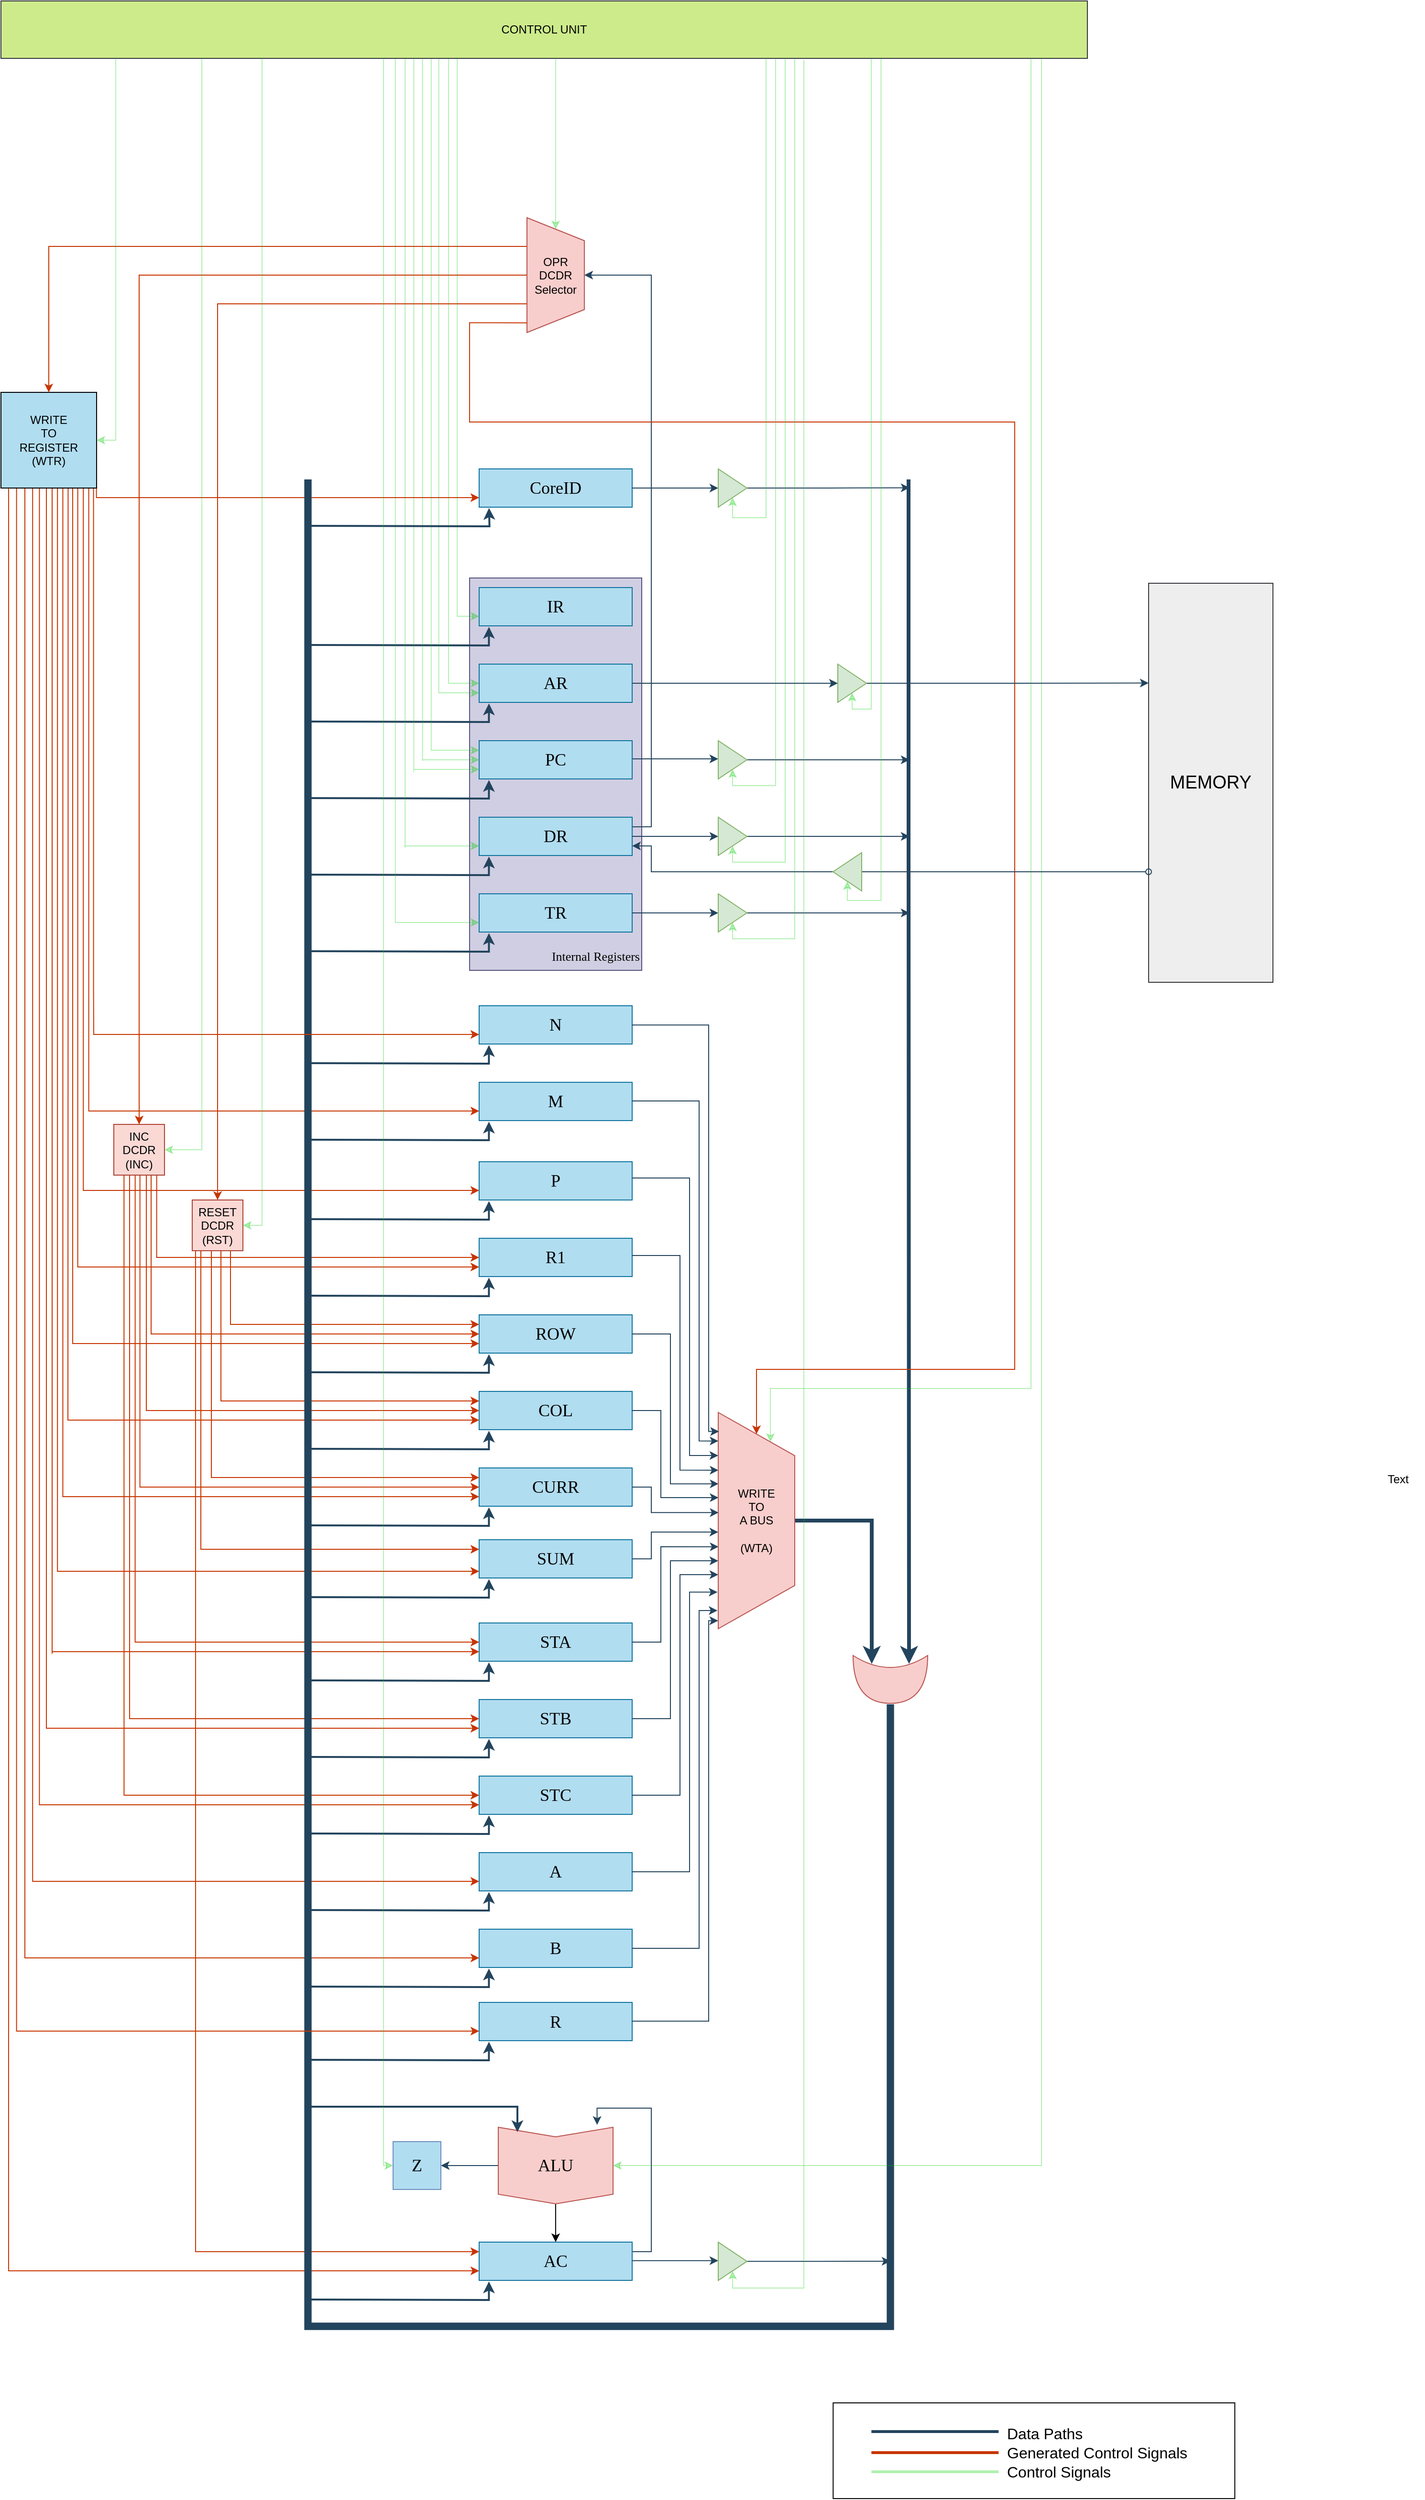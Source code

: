<mxfile version="12.1.3" type="device" pages="1"><diagram id="7ahX1MaFnQ0sHtXlnESX" name="Page-1"><mxGraphModel dx="3210" dy="1863" grid="1" gridSize="10" guides="1" tooltips="1" connect="1" arrows="1" fold="1" page="1" pageScale="1" pageWidth="2339" pageHeight="3300" background="none" math="0" shadow="0"><root><mxCell id="0"/><mxCell id="1" parent="0"/><mxCell id="pM9Skld5YeXKzp2UjV2t-137" value="" style="rounded=0;whiteSpace=wrap;html=1;" vertex="1" parent="1"><mxGeometry x="1460.143" y="2790" width="420" height="100" as="geometry"/></mxCell><mxCell id="IQvyjZk4mTE_byGSt0LL-163" value="&lt;div style=&quot;font-size: 13px&quot;&gt;&lt;font style=&quot;font-size: 13px&quot;&gt;&lt;br&gt;&lt;/font&gt;&lt;/div&gt;&lt;div style=&quot;font-size: 13px&quot;&gt;&lt;font style=&quot;font-size: 13px&quot;&gt;&lt;br&gt;&lt;/font&gt;&lt;/div&gt;&lt;div style=&quot;font-size: 13px&quot;&gt;&lt;font style=&quot;font-size: 13px&quot;&gt;&lt;br&gt;&lt;/font&gt;&lt;/div&gt;&lt;div style=&quot;font-size: 13px&quot;&gt;&lt;font style=&quot;font-size: 13px&quot;&gt;&lt;br&gt;&lt;/font&gt;&lt;/div&gt;&lt;div style=&quot;font-size: 13px&quot;&gt;&lt;font style=&quot;font-size: 13px&quot;&gt;&lt;br&gt;&lt;/font&gt;&lt;/div&gt;&lt;div style=&quot;font-size: 13px&quot;&gt;&lt;font style=&quot;font-size: 13px&quot;&gt;&lt;br&gt;&lt;/font&gt;&lt;/div&gt;&lt;div style=&quot;font-size: 13px&quot;&gt;&lt;font style=&quot;font-size: 13px&quot;&gt;&lt;br&gt;&lt;/font&gt;&lt;/div&gt;&lt;div style=&quot;font-size: 13px&quot;&gt;&lt;font style=&quot;font-size: 13px&quot;&gt;&lt;br&gt;&lt;/font&gt;&lt;/div&gt;&lt;div style=&quot;font-size: 13px&quot;&gt;&lt;font style=&quot;font-size: 13px&quot;&gt;&lt;br&gt;&lt;/font&gt;&lt;/div&gt;&lt;div style=&quot;font-size: 13px&quot;&gt;&lt;font style=&quot;font-size: 13px&quot;&gt;&lt;br&gt;&lt;/font&gt;&lt;/div&gt;&lt;div style=&quot;font-size: 13px&quot;&gt;&lt;font style=&quot;font-size: 13px&quot;&gt;&lt;br&gt;&lt;/font&gt;&lt;/div&gt;&lt;div style=&quot;font-size: 13px&quot;&gt;&lt;font style=&quot;font-size: 13px&quot;&gt;&lt;br&gt;&lt;/font&gt;&lt;/div&gt;&lt;div style=&quot;font-size: 13px&quot;&gt;&lt;font style=&quot;font-size: 13px&quot;&gt;&lt;br&gt;&lt;/font&gt;&lt;/div&gt;&lt;div style=&quot;font-size: 13px&quot;&gt;&lt;font style=&quot;font-size: 13px&quot;&gt;&lt;br&gt;&lt;/font&gt;&lt;/div&gt;&lt;div style=&quot;font-size: 13px&quot;&gt;&lt;font style=&quot;font-size: 13px&quot;&gt;&lt;br&gt;&lt;/font&gt;&lt;/div&gt;&lt;div style=&quot;font-size: 13px&quot;&gt;&lt;font style=&quot;font-size: 13px&quot;&gt;&lt;br&gt;&lt;/font&gt;&lt;/div&gt;&lt;div style=&quot;font-size: 13px&quot;&gt;&lt;font style=&quot;font-size: 13px&quot;&gt;&lt;br&gt;&lt;/font&gt;&lt;/div&gt;&lt;div style=&quot;font-size: 13px&quot;&gt;&lt;font style=&quot;font-size: 13px&quot;&gt;&lt;br&gt;&lt;/font&gt;&lt;/div&gt;&lt;div style=&quot;font-size: 13px&quot; align=&quot;right&quot;&gt;&lt;font style=&quot;font-size: 13px&quot;&gt;&lt;br&gt;&lt;/font&gt;&lt;/div&gt;&lt;div style=&quot;font-size: 13px&quot; align=&quot;right&quot;&gt;&lt;h2&gt;&lt;br&gt;&lt;font style=&quot;font-size: 13px&quot; face=&quot;Comic Sans MS&quot;&gt;&lt;span style=&quot;font-weight: normal&quot;&gt;&lt;/span&gt;&lt;/font&gt;&lt;/h2&gt;&lt;h2&gt;&lt;br&gt;&lt;/h2&gt;&lt;h2&gt;&lt;font style=&quot;font-size: 13px&quot; face=&quot;Comic Sans MS&quot;&gt;&lt;span style=&quot;font-weight: normal&quot;&gt;&lt;font style=&quot;font-size: 13px&quot;&gt;Internal Registers&lt;/font&gt;&lt;br&gt;&lt;/span&gt;&lt;/font&gt;&lt;/h2&gt;&lt;/div&gt;" style="rounded=0;whiteSpace=wrap;html=1;fillColor=#d0cee2;strokeColor=#56517e;align=right;" parent="1" vertex="1"><mxGeometry x="1080" y="883" width="180" height="410" as="geometry"/></mxCell><mxCell id="IQvyjZk4mTE_byGSt0LL-6" value="&lt;h2&gt;&lt;font face=&quot;Comic Sans MS&quot;&gt;&lt;span style=&quot;font-weight: normal&quot;&gt;IR&lt;br&gt;&lt;/span&gt;&lt;/font&gt;&lt;/h2&gt;" style="rounded=0;whiteSpace=wrap;html=1;fillColor=#b1ddf0;strokeColor=#10739e;" parent="1" vertex="1"><mxGeometry x="1090" y="893" width="160" height="40" as="geometry"/></mxCell><mxCell id="IQvyjZk4mTE_byGSt0LL-22" value="" style="endArrow=classic;html=1;fillColor=#cdeb8b;strokeColor=#00CC00;exitX=0.42;exitY=1;exitDx=0;exitDy=0;exitPerimeter=0;edgeStyle=orthogonalEdgeStyle;rounded=0;opacity=30;" parent="1" edge="1" source="pM9Skld5YeXKzp2UjV2t-92"><mxGeometry width="50" height="50" relative="1" as="geometry"><mxPoint x="1000" y="923" as="sourcePoint"/><mxPoint x="1090" y="923" as="targetPoint"/><Array as="points"><mxPoint x="1067" y="923"/></Array></mxGeometry></mxCell><mxCell id="IQvyjZk4mTE_byGSt0LL-23" value="" style="endArrow=classic;html=1;edgeStyle=orthogonalEdgeStyle;rounded=0;entryX=0.064;entryY=1.028;entryDx=0;entryDy=0;entryPerimeter=0;strokeWidth=2;fillColor=#bac8d3;strokeColor=#23445d;" parent="1" target="IQvyjZk4mTE_byGSt0LL-6" edge="1"><mxGeometry width="50" height="50" relative="1" as="geometry"><mxPoint x="910" y="953" as="sourcePoint"/><mxPoint x="1060" y="963" as="targetPoint"/></mxGeometry></mxCell><mxCell id="IQvyjZk4mTE_byGSt0LL-28" value="" style="endArrow=classic;html=1;strokeColor=#23445D;" parent="1" edge="1"><mxGeometry width="50" height="50" relative="1" as="geometry"><mxPoint x="1250" y="1072" as="sourcePoint"/><mxPoint x="1340" y="1072" as="targetPoint"/></mxGeometry></mxCell><mxCell id="IQvyjZk4mTE_byGSt0LL-60" value="&lt;font style=&quot;font-size: 18px&quot; face=&quot;Comic Sans MS&quot;&gt;AR&lt;/font&gt;" style="rounded=0;whiteSpace=wrap;html=1;fillColor=#b1ddf0;strokeColor=#10739e;" parent="1" vertex="1"><mxGeometry x="1090" y="973" width="160" height="40" as="geometry"/></mxCell><mxCell id="IQvyjZk4mTE_byGSt0LL-61" value="" style="endArrow=classic;html=1;fillColor=#cdeb8b;strokeColor=#00CC00;exitX=0.403;exitY=0.983;exitDx=0;exitDy=0;exitPerimeter=0;edgeStyle=orthogonalEdgeStyle;rounded=0;opacity=30;" parent="1" edge="1" source="pM9Skld5YeXKzp2UjV2t-92"><mxGeometry width="50" height="50" relative="1" as="geometry"><mxPoint x="1000" y="1003" as="sourcePoint"/><mxPoint x="1090" y="1003" as="targetPoint"/><Array as="points"><mxPoint x="1048" y="1003"/></Array></mxGeometry></mxCell><mxCell id="IQvyjZk4mTE_byGSt0LL-62" value="" style="endArrow=classic;html=1;edgeStyle=orthogonalEdgeStyle;rounded=0;entryX=0.064;entryY=1.028;entryDx=0;entryDy=0;entryPerimeter=0;strokeWidth=2;fillColor=#bac8d3;strokeColor=#23445d;" parent="1" target="IQvyjZk4mTE_byGSt0LL-60" edge="1"><mxGeometry width="50" height="50" relative="1" as="geometry"><mxPoint x="910" y="1033" as="sourcePoint"/><mxPoint x="1060" y="1043" as="targetPoint"/></mxGeometry></mxCell><mxCell id="IQvyjZk4mTE_byGSt0LL-64" value="" style="endArrow=classic;html=1;fillColor=#cdeb8b;strokeColor=#00CC00;edgeStyle=orthogonalEdgeStyle;rounded=0;exitX=0.412;exitY=0.983;exitDx=0;exitDy=0;exitPerimeter=0;opacity=30;" parent="1" edge="1" source="pM9Skld5YeXKzp2UjV2t-92"><mxGeometry width="50" height="50" relative="1" as="geometry"><mxPoint x="970" y="350" as="sourcePoint"/><mxPoint x="1090" y="993" as="targetPoint"/><Array as="points"><mxPoint x="1058" y="993"/></Array></mxGeometry></mxCell><mxCell id="IQvyjZk4mTE_byGSt0LL-66" value="&lt;h2&gt;&lt;font face=&quot;Comic Sans MS&quot;&gt;&lt;span style=&quot;font-weight: normal&quot;&gt;PC&lt;br&gt;&lt;/span&gt;&lt;/font&gt;&lt;/h2&gt;" style="rounded=0;whiteSpace=wrap;html=1;fillColor=#b1ddf0;strokeColor=#10739e;" parent="1" vertex="1"><mxGeometry x="1090" y="1053" width="160" height="40" as="geometry"/></mxCell><mxCell id="IQvyjZk4mTE_byGSt0LL-67" value="" style="endArrow=classic;html=1;fillColor=#cdeb8b;strokeColor=#00CC00;exitX=0.38;exitY=0.983;exitDx=0;exitDy=0;exitPerimeter=0;edgeStyle=orthogonalEdgeStyle;rounded=0;opacity=30;" parent="1" edge="1" source="pM9Skld5YeXKzp2UjV2t-92"><mxGeometry width="50" height="50" relative="1" as="geometry"><mxPoint x="1000" y="1083" as="sourcePoint"/><mxPoint x="1090" y="1083" as="targetPoint"/><Array as="points"><mxPoint x="1022" y="1084"/><mxPoint x="1022" y="1083"/></Array></mxGeometry></mxCell><mxCell id="IQvyjZk4mTE_byGSt0LL-68" value="" style="endArrow=classic;html=1;edgeStyle=orthogonalEdgeStyle;rounded=0;entryX=0.064;entryY=1.028;entryDx=0;entryDy=0;entryPerimeter=0;strokeWidth=2;fillColor=#bac8d3;strokeColor=#23445d;" parent="1" target="IQvyjZk4mTE_byGSt0LL-66" edge="1"><mxGeometry width="50" height="50" relative="1" as="geometry"><mxPoint x="910" y="1113" as="sourcePoint"/><mxPoint x="1060" y="1123" as="targetPoint"/></mxGeometry></mxCell><mxCell id="IQvyjZk4mTE_byGSt0LL-70" value="" style="endArrow=classic;html=1;fillColor=#cdeb8b;strokeColor=#00CC00;exitX=0.388;exitY=1;exitDx=0;exitDy=0;edgeStyle=orthogonalEdgeStyle;rounded=0;exitPerimeter=0;opacity=30;" parent="1" edge="1" source="pM9Skld5YeXKzp2UjV2t-92"><mxGeometry width="50" height="50" relative="1" as="geometry"><mxPoint x="1000" y="1073" as="sourcePoint"/><mxPoint x="1090" y="1073" as="targetPoint"/><Array as="points"><mxPoint x="1031" y="1074"/><mxPoint x="1031" y="1073"/></Array></mxGeometry></mxCell><mxCell id="IQvyjZk4mTE_byGSt0LL-71" value="" style="endArrow=classic;html=1;fillColor=#cdeb8b;strokeColor=#00CC00;exitX=0.396;exitY=1;exitDx=0;exitDy=0;exitPerimeter=0;edgeStyle=orthogonalEdgeStyle;rounded=0;opacity=30;" parent="1" edge="1" source="pM9Skld5YeXKzp2UjV2t-92"><mxGeometry width="50" height="50" relative="1" as="geometry"><mxPoint x="1000" y="1063" as="sourcePoint"/><mxPoint x="1090" y="1063" as="targetPoint"/><Array as="points"><mxPoint x="1040" y="1063"/></Array></mxGeometry></mxCell><mxCell id="pM9Skld5YeXKzp2UjV2t-87" style="edgeStyle=orthogonalEdgeStyle;rounded=0;orthogonalLoop=1;jettySize=auto;html=1;exitX=1;exitY=0.25;exitDx=0;exitDy=0;strokeColor=#23445D;strokeWidth=1;entryX=0.5;entryY=0;entryDx=0;entryDy=0;" edge="1" parent="1" source="IQvyjZk4mTE_byGSt0LL-72" target="pM9Skld5YeXKzp2UjV2t-86"><mxGeometry relative="1" as="geometry"/></mxCell><mxCell id="IQvyjZk4mTE_byGSt0LL-72" value="&lt;h2&gt;&lt;font face=&quot;Comic Sans MS&quot;&gt;&lt;span style=&quot;font-weight: normal&quot;&gt;DR&lt;br&gt;&lt;/span&gt;&lt;/font&gt;&lt;/h2&gt;" style="rounded=0;whiteSpace=wrap;html=1;fillColor=#b1ddf0;strokeColor=#10739e;" parent="1" vertex="1"><mxGeometry x="1090" y="1133" width="160" height="40" as="geometry"/></mxCell><mxCell id="IQvyjZk4mTE_byGSt0LL-73" value="" style="endArrow=classic;html=1;fillColor=#cdeb8b;strokeColor=#00CC00;exitX=0.372;exitY=1;exitDx=0;exitDy=0;exitPerimeter=0;edgeStyle=orthogonalEdgeStyle;rounded=0;opacity=30;" parent="1" edge="1" source="pM9Skld5YeXKzp2UjV2t-92"><mxGeometry width="50" height="50" relative="1" as="geometry"><mxPoint x="1000" y="1163" as="sourcePoint"/><mxPoint x="1090" y="1163" as="targetPoint"/><Array as="points"><mxPoint x="1012" y="1164"/><mxPoint x="1012" y="1163"/></Array></mxGeometry></mxCell><mxCell id="IQvyjZk4mTE_byGSt0LL-74" value="" style="endArrow=classic;html=1;edgeStyle=orthogonalEdgeStyle;rounded=0;entryX=0.064;entryY=1.028;entryDx=0;entryDy=0;entryPerimeter=0;strokeWidth=2;fillColor=#bac8d3;strokeColor=#23445d;" parent="1" target="IQvyjZk4mTE_byGSt0LL-72" edge="1"><mxGeometry width="50" height="50" relative="1" as="geometry"><mxPoint x="910" y="1193" as="sourcePoint"/><mxPoint x="1060" y="1203" as="targetPoint"/></mxGeometry></mxCell><mxCell id="IQvyjZk4mTE_byGSt0LL-75" value="" style="endArrow=classic;html=1;strokeColor=#23445D;" parent="1" edge="1"><mxGeometry width="50" height="50" relative="1" as="geometry"><mxPoint x="1250" y="1153" as="sourcePoint"/><mxPoint x="1340" y="1153" as="targetPoint"/></mxGeometry></mxCell><mxCell id="IQvyjZk4mTE_byGSt0LL-78" value="&lt;h2&gt;&lt;font face=&quot;Comic Sans MS&quot;&gt;&lt;span style=&quot;font-weight: normal&quot;&gt;TR&lt;br&gt;&lt;/span&gt;&lt;/font&gt;&lt;/h2&gt;" style="rounded=0;whiteSpace=wrap;html=1;fillColor=#b1ddf0;strokeColor=#10739e;" parent="1" vertex="1"><mxGeometry x="1090" y="1213" width="160" height="40" as="geometry"/></mxCell><mxCell id="IQvyjZk4mTE_byGSt0LL-79" value="" style="endArrow=classic;html=1;fillColor=#cdeb8b;strokeColor=#00CC00;edgeStyle=orthogonalEdgeStyle;rounded=0;opacity=30;exitX=0.363;exitY=0.979;exitDx=0;exitDy=0;exitPerimeter=0;" parent="1" edge="1" source="pM9Skld5YeXKzp2UjV2t-92"><mxGeometry width="50" height="50" relative="1" as="geometry"><mxPoint x="1003" y="341" as="sourcePoint"/><mxPoint x="1090" y="1243" as="targetPoint"/><Array as="points"><mxPoint x="1002" y="1243"/></Array></mxGeometry></mxCell><mxCell id="IQvyjZk4mTE_byGSt0LL-80" value="" style="endArrow=classic;html=1;edgeStyle=orthogonalEdgeStyle;rounded=0;entryX=0.064;entryY=1.028;entryDx=0;entryDy=0;entryPerimeter=0;strokeWidth=2;fillColor=#bac8d3;strokeColor=#23445d;" parent="1" target="IQvyjZk4mTE_byGSt0LL-78" edge="1"><mxGeometry width="50" height="50" relative="1" as="geometry"><mxPoint x="910" y="1273" as="sourcePoint"/><mxPoint x="1060" y="1283" as="targetPoint"/></mxGeometry></mxCell><mxCell id="IQvyjZk4mTE_byGSt0LL-81" value="" style="endArrow=classic;html=1;strokeColor=#23445D;exitX=1;exitY=0.5;exitDx=0;exitDy=0;" parent="1" source="IQvyjZk4mTE_byGSt0LL-78" edge="1"><mxGeometry width="50" height="50" relative="1" as="geometry"><mxPoint x="1260" y="1233" as="sourcePoint"/><mxPoint x="1340" y="1233" as="targetPoint"/></mxGeometry></mxCell><mxCell id="IQvyjZk4mTE_byGSt0LL-84" value="&lt;h2&gt;&lt;font face=&quot;Comic Sans MS&quot;&gt;&lt;span style=&quot;font-weight: normal&quot;&gt;M&lt;br&gt;&lt;/span&gt;&lt;/font&gt;&lt;/h2&gt;" style="rounded=0;whiteSpace=wrap;html=1;fillColor=#b1ddf0;strokeColor=#10739e;" parent="1" vertex="1"><mxGeometry x="1090" y="1410" width="160" height="40" as="geometry"/></mxCell><mxCell id="IQvyjZk4mTE_byGSt0LL-85" value="" style="endArrow=classic;html=1;fillColor=#fa6800;strokeColor=#C73500;exitX=0.918;exitY=1.005;exitDx=0;exitDy=0;edgeStyle=orthogonalEdgeStyle;rounded=0;exitPerimeter=0;" parent="1" edge="1" source="pM9Skld5YeXKzp2UjV2t-70"><mxGeometry width="50" height="50" relative="1" as="geometry"><mxPoint x="1000" y="1440" as="sourcePoint"/><mxPoint x="1090" y="1440" as="targetPoint"/><Array as="points"><mxPoint x="682" y="1440"/></Array></mxGeometry></mxCell><mxCell id="IQvyjZk4mTE_byGSt0LL-86" value="" style="endArrow=classic;html=1;edgeStyle=orthogonalEdgeStyle;rounded=0;entryX=0.064;entryY=1.028;entryDx=0;entryDy=0;entryPerimeter=0;strokeWidth=2;fillColor=#bac8d3;strokeColor=#23445d;" parent="1" target="IQvyjZk4mTE_byGSt0LL-84" edge="1"><mxGeometry width="50" height="50" relative="1" as="geometry"><mxPoint x="910" y="1470" as="sourcePoint"/><mxPoint x="1060" y="1480" as="targetPoint"/></mxGeometry></mxCell><mxCell id="IQvyjZk4mTE_byGSt0LL-87" value="" style="endArrow=classic;html=1;strokeColor=#23445D;entryX=0.132;entryY=0.997;entryDx=0;entryDy=0;entryPerimeter=0;edgeStyle=orthogonalEdgeStyle;rounded=0;" parent="1" target="IQvyjZk4mTE_byGSt0LL-166" edge="1"><mxGeometry width="50" height="50" relative="1" as="geometry"><mxPoint x="1250" y="1429.5" as="sourcePoint"/><mxPoint x="1340" y="1429.5" as="targetPoint"/><Array as="points"><mxPoint x="1320" y="1430"/><mxPoint x="1320" y="1785"/></Array></mxGeometry></mxCell><mxCell id="IQvyjZk4mTE_byGSt0LL-90" value="&lt;h2&gt;&lt;font face=&quot;Comic Sans MS&quot;&gt;&lt;span style=&quot;font-weight: normal&quot;&gt;P&lt;br&gt;&lt;/span&gt;&lt;/font&gt;&lt;/h2&gt;" style="rounded=0;whiteSpace=wrap;html=1;fillColor=#b1ddf0;strokeColor=#10739e;" parent="1" vertex="1"><mxGeometry x="1090" y="1493" width="160" height="40" as="geometry"/></mxCell><mxCell id="IQvyjZk4mTE_byGSt0LL-91" value="" style="endArrow=classic;html=1;fillColor=#fa6800;strokeColor=#C73500;edgeStyle=orthogonalEdgeStyle;rounded=0;exitX=0.861;exitY=1.005;exitDx=0;exitDy=0;exitPerimeter=0;" parent="1" edge="1" source="pM9Skld5YeXKzp2UjV2t-70"><mxGeometry width="50" height="50" relative="1" as="geometry"><mxPoint x="661" y="1299" as="sourcePoint"/><mxPoint x="1090" y="1523" as="targetPoint"/><Array as="points"><mxPoint x="676" y="1523"/></Array></mxGeometry></mxCell><mxCell id="IQvyjZk4mTE_byGSt0LL-92" value="" style="endArrow=classic;html=1;edgeStyle=orthogonalEdgeStyle;rounded=0;entryX=0.064;entryY=1.028;entryDx=0;entryDy=0;entryPerimeter=0;strokeWidth=2;fillColor=#bac8d3;strokeColor=#23445d;" parent="1" target="IQvyjZk4mTE_byGSt0LL-90" edge="1"><mxGeometry width="50" height="50" relative="1" as="geometry"><mxPoint x="910" y="1553" as="sourcePoint"/><mxPoint x="1060" y="1563" as="targetPoint"/></mxGeometry></mxCell><mxCell id="IQvyjZk4mTE_byGSt0LL-93" value="" style="endArrow=classic;html=1;strokeColor=#23445D;edgeStyle=orthogonalEdgeStyle;rounded=0;" parent="1" source="IQvyjZk4mTE_byGSt0LL-90" target="IQvyjZk4mTE_byGSt0LL-166" edge="1"><mxGeometry width="50" height="50" relative="1" as="geometry"><mxPoint x="1251" y="1510" as="sourcePoint"/><mxPoint x="1460" y="1826" as="targetPoint"/><Array as="points"><mxPoint x="1310" y="1510"/><mxPoint x="1310" y="1800"/></Array></mxGeometry></mxCell><mxCell id="IQvyjZk4mTE_byGSt0LL-96" value="&lt;h2&gt;&lt;font face=&quot;Comic Sans MS&quot;&gt;&lt;span style=&quot;font-weight: normal&quot;&gt;R1&lt;/span&gt;&lt;/font&gt;&lt;/h2&gt;" style="rounded=0;whiteSpace=wrap;html=1;fillColor=#b1ddf0;strokeColor=#10739e;" parent="1" vertex="1"><mxGeometry x="1090" y="1573" width="160" height="40" as="geometry"/></mxCell><mxCell id="IQvyjZk4mTE_byGSt0LL-97" value="" style="endArrow=classic;html=1;fillColor=#fa6800;strokeColor=#C73500;edgeStyle=orthogonalEdgeStyle;rounded=0;exitX=0.803;exitY=0.997;exitDx=0;exitDy=0;exitPerimeter=0;" parent="1" edge="1" source="pM9Skld5YeXKzp2UjV2t-70"><mxGeometry width="50" height="50" relative="1" as="geometry"><mxPoint x="590" y="1294" as="sourcePoint"/><mxPoint x="1090" y="1603" as="targetPoint"/><Array as="points"><mxPoint x="670" y="1603"/></Array></mxGeometry></mxCell><mxCell id="IQvyjZk4mTE_byGSt0LL-98" value="" style="endArrow=classic;html=1;edgeStyle=orthogonalEdgeStyle;rounded=0;entryX=0.064;entryY=1.028;entryDx=0;entryDy=0;entryPerimeter=0;strokeWidth=2;fillColor=#bac8d3;strokeColor=#23445d;" parent="1" target="IQvyjZk4mTE_byGSt0LL-96" edge="1"><mxGeometry width="50" height="50" relative="1" as="geometry"><mxPoint x="910" y="1633" as="sourcePoint"/><mxPoint x="1060" y="1643" as="targetPoint"/></mxGeometry></mxCell><mxCell id="IQvyjZk4mTE_byGSt0LL-99" value="" style="endArrow=classic;html=1;strokeColor=#23445D;edgeStyle=orthogonalEdgeStyle;rounded=0;entryX=0.267;entryY=0.997;entryDx=0;entryDy=0;entryPerimeter=0;" parent="1" target="IQvyjZk4mTE_byGSt0LL-166" edge="1"><mxGeometry width="50" height="50" relative="1" as="geometry"><mxPoint x="1250" y="1591" as="sourcePoint"/><mxPoint x="1620" y="1742" as="targetPoint"/><Array as="points"><mxPoint x="1300" y="1591"/><mxPoint x="1300" y="1815"/></Array></mxGeometry></mxCell><mxCell id="IQvyjZk4mTE_byGSt0LL-100" value="" style="endArrow=classic;html=1;fillColor=#fa6800;strokeColor=#C73500;exitX=0.907;exitY=1.005;exitDx=0;exitDy=0;exitPerimeter=0;edgeStyle=orthogonalEdgeStyle;rounded=0;" parent="1" edge="1"><mxGeometry width="50" height="50" relative="1" as="geometry"><mxPoint x="752.833" y="1485.167" as="sourcePoint"/><mxPoint x="1090" y="1593" as="targetPoint"/><Array as="points"><mxPoint x="753" y="1593"/></Array></mxGeometry></mxCell><mxCell id="IQvyjZk4mTE_byGSt0LL-102" value="&lt;h2&gt;&lt;font face=&quot;Comic Sans MS&quot;&gt;&lt;span style=&quot;font-weight: normal&quot;&gt;ROW&lt;br&gt;&lt;/span&gt;&lt;/font&gt;&lt;/h2&gt;" style="rounded=0;whiteSpace=wrap;html=1;fillColor=#b1ddf0;strokeColor=#10739e;" parent="1" vertex="1"><mxGeometry x="1090" y="1653" width="160" height="40" as="geometry"/></mxCell><mxCell id="IQvyjZk4mTE_byGSt0LL-103" value="" style="endArrow=classic;html=1;fillColor=#fa6800;strokeColor=#C73500;edgeStyle=orthogonalEdgeStyle;rounded=0;exitX=0.75;exitY=1;exitDx=0;exitDy=0;" parent="1" edge="1" source="pM9Skld5YeXKzp2UjV2t-70"><mxGeometry width="50" height="50" relative="1" as="geometry"><mxPoint x="1000" y="1683" as="sourcePoint"/><mxPoint x="1090" y="1683" as="targetPoint"/><Array as="points"><mxPoint x="665" y="1683"/></Array></mxGeometry></mxCell><mxCell id="IQvyjZk4mTE_byGSt0LL-104" value="" style="endArrow=classic;html=1;edgeStyle=orthogonalEdgeStyle;rounded=0;entryX=0.064;entryY=1.028;entryDx=0;entryDy=0;entryPerimeter=0;strokeWidth=2;fillColor=#bac8d3;strokeColor=#23445d;" parent="1" target="IQvyjZk4mTE_byGSt0LL-102" edge="1"><mxGeometry width="50" height="50" relative="1" as="geometry"><mxPoint x="910" y="1713" as="sourcePoint"/><mxPoint x="1060" y="1723" as="targetPoint"/></mxGeometry></mxCell><mxCell id="IQvyjZk4mTE_byGSt0LL-105" value="" style="endArrow=classic;html=1;strokeColor=#23445D;entryX=0.33;entryY=0.996;entryDx=0;entryDy=0;entryPerimeter=0;edgeStyle=orthogonalEdgeStyle;rounded=0;" parent="1" target="IQvyjZk4mTE_byGSt0LL-166" edge="1"><mxGeometry width="50" height="50" relative="1" as="geometry"><mxPoint x="1250" y="1673" as="sourcePoint"/><mxPoint x="1340" y="1673" as="targetPoint"/><Array as="points"><mxPoint x="1290" y="1673"/><mxPoint x="1290" y="1830"/></Array></mxGeometry></mxCell><mxCell id="IQvyjZk4mTE_byGSt0LL-106" value="" style="endArrow=classic;html=1;fillColor=#fa6800;strokeColor=#C73500;edgeStyle=orthogonalEdgeStyle;rounded=0;exitX=0.807;exitY=1.008;exitDx=0;exitDy=0;exitPerimeter=0;" parent="1" edge="1"><mxGeometry width="50" height="50" relative="1" as="geometry"><mxPoint x="747" y="1485.167" as="sourcePoint"/><mxPoint x="1090" y="1673" as="targetPoint"/><Array as="points"><mxPoint x="747" y="1673"/></Array></mxGeometry></mxCell><mxCell id="IQvyjZk4mTE_byGSt0LL-107" value="" style="endArrow=classic;html=1;fillColor=#fa6800;strokeColor=#C73500;edgeStyle=orthogonalEdgeStyle;rounded=0;" parent="1" edge="1" source="pM9Skld5YeXKzp2UjV2t-52"><mxGeometry width="50" height="50" relative="1" as="geometry"><mxPoint x="738" y="1636" as="sourcePoint"/><mxPoint x="1090" y="1663" as="targetPoint"/><Array as="points"><mxPoint x="830" y="1663"/></Array></mxGeometry></mxCell><mxCell id="IQvyjZk4mTE_byGSt0LL-108" value="&lt;h2&gt;&lt;font face=&quot;Comic Sans MS&quot;&gt;&lt;span style=&quot;font-weight: normal&quot;&gt;COL&lt;br&gt;&lt;/span&gt;&lt;/font&gt;&lt;/h2&gt;" style="rounded=0;whiteSpace=wrap;html=1;fillColor=#b1ddf0;strokeColor=#10739e;" parent="1" vertex="1"><mxGeometry x="1090" y="1733" width="160" height="40" as="geometry"/></mxCell><mxCell id="IQvyjZk4mTE_byGSt0LL-109" value="" style="endArrow=classic;html=1;fillColor=#fa6800;strokeColor=#C73500;edgeStyle=orthogonalEdgeStyle;rounded=0;exitX=0.702;exitY=1.004;exitDx=0;exitDy=0;exitPerimeter=0;" parent="1" edge="1" source="pM9Skld5YeXKzp2UjV2t-70"><mxGeometry width="50" height="50" relative="1" as="geometry"><mxPoint x="650" y="1310" as="sourcePoint"/><mxPoint x="1090" y="1763" as="targetPoint"/><Array as="points"><mxPoint x="660" y="1297"/><mxPoint x="660" y="1297"/><mxPoint x="660" y="1763"/></Array></mxGeometry></mxCell><mxCell id="IQvyjZk4mTE_byGSt0LL-110" value="" style="endArrow=classic;html=1;edgeStyle=orthogonalEdgeStyle;rounded=0;entryX=0.064;entryY=1.028;entryDx=0;entryDy=0;entryPerimeter=0;strokeWidth=2;fillColor=#bac8d3;strokeColor=#23445d;" parent="1" target="IQvyjZk4mTE_byGSt0LL-108" edge="1"><mxGeometry width="50" height="50" relative="1" as="geometry"><mxPoint x="910" y="1793" as="sourcePoint"/><mxPoint x="1060" y="1803" as="targetPoint"/></mxGeometry></mxCell><mxCell id="IQvyjZk4mTE_byGSt0LL-111" value="" style="endArrow=classic;html=1;strokeColor=#23445D;entryX=0.394;entryY=0.997;entryDx=0;entryDy=0;entryPerimeter=0;edgeStyle=orthogonalEdgeStyle;rounded=0;" parent="1" target="IQvyjZk4mTE_byGSt0LL-166" edge="1"><mxGeometry width="50" height="50" relative="1" as="geometry"><mxPoint x="1250" y="1753" as="sourcePoint"/><mxPoint x="1340" y="1753" as="targetPoint"/><Array as="points"><mxPoint x="1280" y="1753"/><mxPoint x="1280" y="1844"/></Array></mxGeometry></mxCell><mxCell id="IQvyjZk4mTE_byGSt0LL-112" value="" style="endArrow=classic;html=1;fillColor=#fa6800;strokeColor=#C73500;exitX=0.705;exitY=0.99;exitDx=0;exitDy=0;edgeStyle=orthogonalEdgeStyle;rounded=0;exitPerimeter=0;" parent="1" edge="1"><mxGeometry width="50" height="50" relative="1" as="geometry"><mxPoint x="742" y="1484.333" as="sourcePoint"/><mxPoint x="1090" y="1753" as="targetPoint"/><Array as="points"><mxPoint x="742" y="1753"/></Array></mxGeometry></mxCell><mxCell id="IQvyjZk4mTE_byGSt0LL-113" value="" style="endArrow=classic;html=1;fillColor=#fa6800;strokeColor=#C73500;edgeStyle=orthogonalEdgeStyle;rounded=0;" parent="1" edge="1" source="pM9Skld5YeXKzp2UjV2t-52"><mxGeometry width="50" height="50" relative="1" as="geometry"><mxPoint x="1000" y="1743" as="sourcePoint"/><mxPoint x="1090" y="1743" as="targetPoint"/><Array as="points"><mxPoint x="820" y="1743"/></Array></mxGeometry></mxCell><mxCell id="IQvyjZk4mTE_byGSt0LL-114" value="&lt;h2&gt;&lt;font face=&quot;Comic Sans MS&quot;&gt;&lt;span style=&quot;font-weight: normal&quot;&gt;CURR&lt;br&gt;&lt;/span&gt;&lt;/font&gt;&lt;/h2&gt;" style="rounded=0;whiteSpace=wrap;html=1;fillColor=#b1ddf0;strokeColor=#10739e;" parent="1" vertex="1"><mxGeometry x="1090" y="1813" width="160" height="40" as="geometry"/></mxCell><mxCell id="IQvyjZk4mTE_byGSt0LL-115" value="" style="endArrow=classic;html=1;fillColor=#fa6800;strokeColor=#C73500;exitX=0.647;exitY=0.998;exitDx=0;exitDy=0;edgeStyle=orthogonalEdgeStyle;rounded=0;exitPerimeter=0;" parent="1" edge="1" source="pM9Skld5YeXKzp2UjV2t-70"><mxGeometry width="50" height="50" relative="1" as="geometry"><mxPoint x="1000" y="1843" as="sourcePoint"/><mxPoint x="1090" y="1843" as="targetPoint"/><Array as="points"><mxPoint x="655" y="1843"/></Array></mxGeometry></mxCell><mxCell id="IQvyjZk4mTE_byGSt0LL-116" value="" style="endArrow=classic;html=1;edgeStyle=orthogonalEdgeStyle;rounded=0;entryX=0.064;entryY=1.028;entryDx=0;entryDy=0;entryPerimeter=0;strokeWidth=2;fillColor=#bac8d3;strokeColor=#23445d;" parent="1" target="IQvyjZk4mTE_byGSt0LL-114" edge="1"><mxGeometry width="50" height="50" relative="1" as="geometry"><mxPoint x="910" y="1873" as="sourcePoint"/><mxPoint x="1060" y="1883" as="targetPoint"/></mxGeometry></mxCell><mxCell id="IQvyjZk4mTE_byGSt0LL-117" value="" style="endArrow=classic;html=1;strokeColor=#23445D;entryX=0.463;entryY=0.996;entryDx=0;entryDy=0;entryPerimeter=0;edgeStyle=orthogonalEdgeStyle;rounded=0;" parent="1" target="IQvyjZk4mTE_byGSt0LL-166" edge="1"><mxGeometry width="50" height="50" relative="1" as="geometry"><mxPoint x="1250" y="1833" as="sourcePoint"/><mxPoint x="1340" y="1833" as="targetPoint"/><Array as="points"><mxPoint x="1270" y="1833"/><mxPoint x="1270" y="1860"/></Array></mxGeometry></mxCell><mxCell id="IQvyjZk4mTE_byGSt0LL-118" value="" style="endArrow=classic;html=1;fillColor=#fa6800;strokeColor=#C73500;edgeStyle=orthogonalEdgeStyle;rounded=0;exitX=0.595;exitY=1.001;exitDx=0;exitDy=0;exitPerimeter=0;" parent="1" edge="1"><mxGeometry width="50" height="50" relative="1" as="geometry"><mxPoint x="735.333" y="1485.167" as="sourcePoint"/><mxPoint x="1090" y="1833" as="targetPoint"/><Array as="points"><mxPoint x="736" y="1833"/></Array></mxGeometry></mxCell><mxCell id="IQvyjZk4mTE_byGSt0LL-119" value="" style="endArrow=classic;html=1;fillColor=#fa6800;strokeColor=#C73500;edgeStyle=orthogonalEdgeStyle;rounded=0;" parent="1" edge="1" source="pM9Skld5YeXKzp2UjV2t-52"><mxGeometry width="50" height="50" relative="1" as="geometry"><mxPoint x="706" y="1630" as="sourcePoint"/><mxPoint x="1090" y="1823" as="targetPoint"/><Array as="points"><mxPoint x="810" y="1823"/></Array></mxGeometry></mxCell><mxCell id="IQvyjZk4mTE_byGSt0LL-120" value="&lt;h2&gt;&lt;font face=&quot;Comic Sans MS&quot;&gt;&lt;span style=&quot;font-weight: normal&quot;&gt;SUM&lt;br&gt;&lt;/span&gt;&lt;/font&gt;&lt;/h2&gt;" style="rounded=0;whiteSpace=wrap;html=1;fillColor=#b1ddf0;strokeColor=#10739e;" parent="1" vertex="1"><mxGeometry x="1090" y="1888" width="160" height="40" as="geometry"/></mxCell><mxCell id="IQvyjZk4mTE_byGSt0LL-121" value="" style="endArrow=classic;html=1;fillColor=#fa6800;strokeColor=#C73500;edgeStyle=orthogonalEdgeStyle;rounded=0;exitX=0.591;exitY=0.999;exitDx=0;exitDy=0;exitPerimeter=0;" parent="1" edge="1" source="pM9Skld5YeXKzp2UjV2t-70"><mxGeometry width="50" height="50" relative="1" as="geometry"><mxPoint x="630" y="1293" as="sourcePoint"/><mxPoint x="1090" y="1921" as="targetPoint"/><Array as="points"><mxPoint x="649" y="1921"/></Array></mxGeometry></mxCell><mxCell id="IQvyjZk4mTE_byGSt0LL-122" value="" style="endArrow=classic;html=1;edgeStyle=orthogonalEdgeStyle;rounded=0;entryX=0.064;entryY=1.028;entryDx=0;entryDy=0;entryPerimeter=0;strokeWidth=2;fillColor=#bac8d3;strokeColor=#23445d;" parent="1" target="IQvyjZk4mTE_byGSt0LL-120" edge="1"><mxGeometry width="50" height="50" relative="1" as="geometry"><mxPoint x="910" y="1948" as="sourcePoint"/><mxPoint x="1060" y="1958" as="targetPoint"/></mxGeometry></mxCell><mxCell id="IQvyjZk4mTE_byGSt0LL-123" value="" style="endArrow=classic;html=1;strokeColor=#23445D;edgeStyle=orthogonalEdgeStyle;rounded=0;" parent="1" target="IQvyjZk4mTE_byGSt0LL-166" edge="1"><mxGeometry width="50" height="50" relative="1" as="geometry"><mxPoint x="1250" y="1908" as="sourcePoint"/><mxPoint x="1340" y="1908" as="targetPoint"/><Array as="points"><mxPoint x="1270" y="1908"/><mxPoint x="1270" y="1880"/></Array></mxGeometry></mxCell><mxCell id="IQvyjZk4mTE_byGSt0LL-125" value="" style="endArrow=classic;html=1;fillColor=#fa6800;strokeColor=#C73500;exitX=0.211;exitY=0.998;exitDx=0;exitDy=0;exitPerimeter=0;edgeStyle=orthogonalEdgeStyle;rounded=0;" parent="1" edge="1" source="pM9Skld5YeXKzp2UjV2t-52"><mxGeometry width="50" height="50" relative="1" as="geometry"><mxPoint x="1000" y="1898" as="sourcePoint"/><mxPoint x="1090" y="1898" as="targetPoint"/><Array as="points"><mxPoint x="799" y="1898"/></Array></mxGeometry></mxCell><mxCell id="IQvyjZk4mTE_byGSt0LL-126" value="&lt;h2&gt;&lt;font face=&quot;Comic Sans MS&quot;&gt;&lt;span style=&quot;font-weight: normal&quot;&gt;STA&lt;br&gt;&lt;/span&gt;&lt;/font&gt;&lt;/h2&gt;" style="rounded=0;whiteSpace=wrap;html=1;fillColor=#b1ddf0;strokeColor=#10739e;" parent="1" vertex="1"><mxGeometry x="1090" y="1975" width="160" height="40" as="geometry"/></mxCell><mxCell id="IQvyjZk4mTE_byGSt0LL-127" value="" style="endArrow=classic;html=1;fillColor=#fa6800;strokeColor=#C73500;edgeStyle=orthogonalEdgeStyle;rounded=0;exitX=0.535;exitY=0.993;exitDx=0;exitDy=0;exitPerimeter=0;" parent="1" edge="1" source="pM9Skld5YeXKzp2UjV2t-70"><mxGeometry width="50" height="50" relative="1" as="geometry"><mxPoint x="1000" y="2005" as="sourcePoint"/><mxPoint x="1090" y="2005" as="targetPoint"/><Array as="points"><mxPoint x="644" y="2006"/><mxPoint x="644" y="2005"/></Array></mxGeometry></mxCell><mxCell id="IQvyjZk4mTE_byGSt0LL-128" value="" style="endArrow=classic;html=1;edgeStyle=orthogonalEdgeStyle;rounded=0;entryX=0.064;entryY=1.028;entryDx=0;entryDy=0;entryPerimeter=0;strokeWidth=2;fillColor=#bac8d3;strokeColor=#23445d;" parent="1" target="IQvyjZk4mTE_byGSt0LL-126" edge="1"><mxGeometry width="50" height="50" relative="1" as="geometry"><mxPoint x="910" y="2035" as="sourcePoint"/><mxPoint x="1060" y="2045" as="targetPoint"/></mxGeometry></mxCell><mxCell id="IQvyjZk4mTE_byGSt0LL-129" value="" style="endArrow=classic;html=1;strokeColor=#23445D;edgeStyle=orthogonalEdgeStyle;rounded=0;entryX=0.621;entryY=0.996;entryDx=0;entryDy=0;entryPerimeter=0;" parent="1" target="IQvyjZk4mTE_byGSt0LL-166" edge="1"><mxGeometry width="50" height="50" relative="1" as="geometry"><mxPoint x="1250" y="1995" as="sourcePoint"/><mxPoint x="1340" y="1995" as="targetPoint"/><Array as="points"><mxPoint x="1280" y="1995"/><mxPoint x="1280" y="1895"/></Array></mxGeometry></mxCell><mxCell id="IQvyjZk4mTE_byGSt0LL-130" value="" style="endArrow=classic;html=1;fillColor=#fa6800;strokeColor=#C73500;exitX=0.5;exitY=1;exitDx=0;exitDy=0;edgeStyle=orthogonalEdgeStyle;rounded=0;" parent="1" edge="1"><mxGeometry width="50" height="50" relative="1" as="geometry"><mxPoint x="730.333" y="1485.167" as="sourcePoint"/><mxPoint x="1090" y="1995" as="targetPoint"/><Array as="points"><mxPoint x="731" y="1995"/></Array></mxGeometry></mxCell><mxCell id="IQvyjZk4mTE_byGSt0LL-132" value="&lt;h2&gt;&lt;font face=&quot;Comic Sans MS&quot;&gt;&lt;span style=&quot;font-weight: normal&quot;&gt;STB&lt;br&gt;&lt;/span&gt;&lt;/font&gt;&lt;/h2&gt;" style="rounded=0;whiteSpace=wrap;html=1;fillColor=#b1ddf0;strokeColor=#10739e;" parent="1" vertex="1"><mxGeometry x="1090" y="2055" width="160" height="40" as="geometry"/></mxCell><mxCell id="IQvyjZk4mTE_byGSt0LL-133" value="" style="endArrow=classic;html=1;fillColor=#fa6800;strokeColor=#C73500;entryX=0;entryY=0.75;entryDx=0;entryDy=0;edgeStyle=orthogonalEdgeStyle;rounded=0;exitX=0.475;exitY=0.999;exitDx=0;exitDy=0;exitPerimeter=0;" parent="1" edge="1" target="IQvyjZk4mTE_byGSt0LL-132" source="pM9Skld5YeXKzp2UjV2t-70"><mxGeometry width="50" height="50" relative="1" as="geometry"><mxPoint x="620" y="1299" as="sourcePoint"/><mxPoint x="1050" y="2060" as="targetPoint"/><Array as="points"><mxPoint x="637" y="2085"/></Array></mxGeometry></mxCell><mxCell id="IQvyjZk4mTE_byGSt0LL-134" value="" style="endArrow=classic;html=1;edgeStyle=orthogonalEdgeStyle;rounded=0;entryX=0.064;entryY=1.028;entryDx=0;entryDy=0;entryPerimeter=0;strokeWidth=2;fillColor=#bac8d3;strokeColor=#23445d;" parent="1" target="IQvyjZk4mTE_byGSt0LL-132" edge="1"><mxGeometry width="50" height="50" relative="1" as="geometry"><mxPoint x="910" y="2115" as="sourcePoint"/><mxPoint x="1060" y="2125" as="targetPoint"/></mxGeometry></mxCell><mxCell id="IQvyjZk4mTE_byGSt0LL-135" value="" style="endArrow=classic;html=1;strokeColor=#23445D;edgeStyle=orthogonalEdgeStyle;rounded=0;" parent="1" target="IQvyjZk4mTE_byGSt0LL-166" edge="1"><mxGeometry width="50" height="50" relative="1" as="geometry"><mxPoint x="1250" y="2075" as="sourcePoint"/><mxPoint x="1340" y="2075" as="targetPoint"/><Array as="points"><mxPoint x="1290" y="2075"/><mxPoint x="1290" y="1910"/></Array></mxGeometry></mxCell><mxCell id="IQvyjZk4mTE_byGSt0LL-136" value="" style="endArrow=classic;html=1;fillColor=#fa6800;strokeColor=#C73500;edgeStyle=orthogonalEdgeStyle;rounded=0;exitX=0.398;exitY=0.994;exitDx=0;exitDy=0;exitPerimeter=0;entryX=0;entryY=0.5;entryDx=0;entryDy=0;" parent="1" edge="1" target="IQvyjZk4mTE_byGSt0LL-132"><mxGeometry width="50" height="50" relative="1" as="geometry"><mxPoint x="724.5" y="1503.333" as="sourcePoint"/><mxPoint x="1090" y="2094" as="targetPoint"/><Array as="points"><mxPoint x="725" y="2075"/></Array></mxGeometry></mxCell><mxCell id="IQvyjZk4mTE_byGSt0LL-138" value="&lt;h2&gt;&lt;font face=&quot;Comic Sans MS&quot;&gt;&lt;span style=&quot;font-weight: normal&quot;&gt;STC&lt;br&gt;&lt;/span&gt;&lt;/font&gt;&lt;/h2&gt;" style="rounded=0;whiteSpace=wrap;html=1;fillColor=#b1ddf0;strokeColor=#10739e;" parent="1" vertex="1"><mxGeometry x="1090" y="2135" width="160" height="40" as="geometry"/></mxCell><mxCell id="IQvyjZk4mTE_byGSt0LL-139" value="" style="endArrow=classic;html=1;fillColor=#fa6800;strokeColor=#C73500;edgeStyle=orthogonalEdgeStyle;rounded=0;exitX=0.402;exitY=0.991;exitDx=0;exitDy=0;exitPerimeter=0;" parent="1" edge="1" source="pM9Skld5YeXKzp2UjV2t-70"><mxGeometry width="50" height="50" relative="1" as="geometry"><mxPoint x="500" y="1320" as="sourcePoint"/><mxPoint x="1090" y="2165" as="targetPoint"/><Array as="points"><mxPoint x="630" y="2165"/></Array></mxGeometry></mxCell><mxCell id="IQvyjZk4mTE_byGSt0LL-140" value="" style="endArrow=classic;html=1;edgeStyle=orthogonalEdgeStyle;rounded=0;entryX=0.064;entryY=1.028;entryDx=0;entryDy=0;entryPerimeter=0;strokeWidth=2;fillColor=#bac8d3;strokeColor=#23445d;" parent="1" target="IQvyjZk4mTE_byGSt0LL-138" edge="1"><mxGeometry width="50" height="50" relative="1" as="geometry"><mxPoint x="910" y="2195" as="sourcePoint"/><mxPoint x="1060" y="2205" as="targetPoint"/></mxGeometry></mxCell><mxCell id="IQvyjZk4mTE_byGSt0LL-141" value="" style="endArrow=classic;html=1;strokeColor=#23445D;entryX=0.75;entryY=1;entryDx=0;entryDy=0;edgeStyle=orthogonalEdgeStyle;rounded=0;" parent="1" target="IQvyjZk4mTE_byGSt0LL-166" edge="1"><mxGeometry width="50" height="50" relative="1" as="geometry"><mxPoint x="1250" y="2155" as="sourcePoint"/><mxPoint x="1340" y="2155" as="targetPoint"/><Array as="points"><mxPoint x="1300" y="2155"/><mxPoint x="1300" y="1924"/></Array></mxGeometry></mxCell><mxCell id="IQvyjZk4mTE_byGSt0LL-142" value="" style="endArrow=classic;html=1;fillColor=#fa6800;strokeColor=#C73500;exitX=0.281;exitY=1.012;exitDx=0;exitDy=0;exitPerimeter=0;edgeStyle=orthogonalEdgeStyle;rounded=0;" parent="1" edge="1"><mxGeometry width="50" height="50" relative="1" as="geometry"><mxPoint x="718.667" y="1486" as="sourcePoint"/><mxPoint x="1090" y="2155" as="targetPoint"/><Array as="points"><mxPoint x="718" y="2155"/></Array></mxGeometry></mxCell><mxCell id="IQvyjZk4mTE_byGSt0LL-144" value="&lt;h2&gt;&lt;font face=&quot;Comic Sans MS&quot;&gt;&lt;span style=&quot;font-weight: normal&quot;&gt;A&lt;br&gt;&lt;/span&gt;&lt;/font&gt;&lt;/h2&gt;" style="rounded=0;whiteSpace=wrap;html=1;fillColor=#b1ddf0;strokeColor=#10739e;" parent="1" vertex="1"><mxGeometry x="1090" y="2215" width="160" height="40" as="geometry"/></mxCell><mxCell id="IQvyjZk4mTE_byGSt0LL-145" value="" style="endArrow=classic;html=1;fillColor=#fa6800;strokeColor=#C73500;edgeStyle=orthogonalEdgeStyle;rounded=0;exitX=0.331;exitY=0.99;exitDx=0;exitDy=0;exitPerimeter=0;" parent="1" edge="1" source="pM9Skld5YeXKzp2UjV2t-70"><mxGeometry width="50" height="50" relative="1" as="geometry"><mxPoint x="623" y="1299" as="sourcePoint"/><mxPoint x="1090" y="2245" as="targetPoint"/><Array as="points"><mxPoint x="623" y="2245"/></Array></mxGeometry></mxCell><mxCell id="IQvyjZk4mTE_byGSt0LL-146" value="" style="endArrow=classic;html=1;edgeStyle=orthogonalEdgeStyle;rounded=0;entryX=0.064;entryY=1.028;entryDx=0;entryDy=0;entryPerimeter=0;strokeWidth=2;fillColor=#bac8d3;strokeColor=#23445d;" parent="1" target="IQvyjZk4mTE_byGSt0LL-144" edge="1"><mxGeometry width="50" height="50" relative="1" as="geometry"><mxPoint x="910" y="2275" as="sourcePoint"/><mxPoint x="1060" y="2285" as="targetPoint"/></mxGeometry></mxCell><mxCell id="IQvyjZk4mTE_byGSt0LL-147" value="" style="endArrow=classic;html=1;strokeColor=#23445D;edgeStyle=orthogonalEdgeStyle;rounded=0;entryX=0.831;entryY=1.01;entryDx=0;entryDy=0;entryPerimeter=0;" parent="1" target="IQvyjZk4mTE_byGSt0LL-166" edge="1"><mxGeometry width="50" height="50" relative="1" as="geometry"><mxPoint x="1250" y="2235" as="sourcePoint"/><mxPoint x="1659" y="1900" as="targetPoint"/><Array as="points"><mxPoint x="1310" y="2235"/><mxPoint x="1310" y="1943"/></Array></mxGeometry></mxCell><mxCell id="IQvyjZk4mTE_byGSt0LL-150" value="&lt;h2&gt;&lt;font face=&quot;Comic Sans MS&quot;&gt;&lt;span style=&quot;font-weight: normal&quot;&gt;B&lt;br&gt;&lt;/span&gt;&lt;/font&gt;&lt;/h2&gt;" style="rounded=0;whiteSpace=wrap;html=1;fillColor=#b1ddf0;strokeColor=#10739e;" parent="1" vertex="1"><mxGeometry x="1090" y="2295" width="160" height="40" as="geometry"/></mxCell><mxCell id="IQvyjZk4mTE_byGSt0LL-151" value="" style="endArrow=classic;html=1;fillColor=#fa6800;strokeColor=#C73500;edgeStyle=orthogonalEdgeStyle;rounded=0;exitX=0.25;exitY=1;exitDx=0;exitDy=0;" parent="1" edge="1" source="pM9Skld5YeXKzp2UjV2t-70"><mxGeometry width="50" height="50" relative="1" as="geometry"><mxPoint x="560" y="1298" as="sourcePoint"/><mxPoint x="1090" y="2325" as="targetPoint"/><Array as="points"><mxPoint x="615" y="2325"/></Array></mxGeometry></mxCell><mxCell id="IQvyjZk4mTE_byGSt0LL-152" value="" style="endArrow=classic;html=1;edgeStyle=orthogonalEdgeStyle;rounded=0;entryX=0.064;entryY=1.028;entryDx=0;entryDy=0;entryPerimeter=0;strokeWidth=2;fillColor=#bac8d3;strokeColor=#23445d;" parent="1" target="IQvyjZk4mTE_byGSt0LL-150" edge="1"><mxGeometry width="50" height="50" relative="1" as="geometry"><mxPoint x="910" y="2355" as="sourcePoint"/><mxPoint x="1060" y="2365" as="targetPoint"/></mxGeometry></mxCell><mxCell id="IQvyjZk4mTE_byGSt0LL-153" value="" style="endArrow=classic;html=1;strokeColor=#23445D;entryX=0.916;entryY=1.01;entryDx=0;entryDy=0;entryPerimeter=0;edgeStyle=orthogonalEdgeStyle;rounded=0;" parent="1" target="IQvyjZk4mTE_byGSt0LL-166" edge="1"><mxGeometry width="50" height="50" relative="1" as="geometry"><mxPoint x="1250" y="2315" as="sourcePoint"/><mxPoint x="1340" y="2315" as="targetPoint"/><Array as="points"><mxPoint x="1320" y="2315"/><mxPoint x="1320" y="1962"/></Array></mxGeometry></mxCell><mxCell id="IQvyjZk4mTE_byGSt0LL-156" value="&lt;h2&gt;&lt;font face=&quot;Comic Sans MS&quot;&gt;&lt;span style=&quot;font-weight: normal&quot;&gt;CoreID&lt;br&gt;&lt;/span&gt;&lt;/font&gt;&lt;/h2&gt;" style="rounded=0;whiteSpace=wrap;html=1;fillColor=#b1ddf0;strokeColor=#10739e;" parent="1" vertex="1"><mxGeometry x="1090" y="769" width="160" height="40" as="geometry"/></mxCell><mxCell id="IQvyjZk4mTE_byGSt0LL-157" value="" style="endArrow=classic;html=1;fillColor=#fa6800;strokeColor=#C73500;exitX=0.998;exitY=0.998;exitDx=0;exitDy=0;exitPerimeter=0;edgeStyle=orthogonalEdgeStyle;rounded=0;" parent="1" edge="1" source="pM9Skld5YeXKzp2UjV2t-70"><mxGeometry width="50" height="50" relative="1" as="geometry"><mxPoint x="1000" y="799" as="sourcePoint"/><mxPoint x="1090" y="799" as="targetPoint"/><Array as="points"><mxPoint x="690" y="799"/></Array></mxGeometry></mxCell><mxCell id="IQvyjZk4mTE_byGSt0LL-159" value="" style="endArrow=classic;html=1;strokeColor=#23445D;" parent="1" edge="1"><mxGeometry width="50" height="50" relative="1" as="geometry"><mxPoint x="1250" y="789" as="sourcePoint"/><mxPoint x="1340" y="789" as="targetPoint"/></mxGeometry></mxCell><mxCell id="pM9Skld5YeXKzp2UjV2t-33" style="edgeStyle=orthogonalEdgeStyle;rounded=0;orthogonalLoop=1;jettySize=auto;html=1;exitX=0.5;exitY=0;exitDx=0;exitDy=0;entryX=0.175;entryY=0.75;entryDx=0;entryDy=0;entryPerimeter=0;strokeColor=#23445D;strokeWidth=4;" edge="1" parent="1" source="IQvyjZk4mTE_byGSt0LL-166" target="pM9Skld5YeXKzp2UjV2t-28"><mxGeometry relative="1" as="geometry"/></mxCell><mxCell id="IQvyjZk4mTE_byGSt0LL-166" value="&lt;div&gt;WRITE&lt;/div&gt;&lt;div&gt;TO&lt;/div&gt;&lt;div&gt;A BUS&lt;/div&gt;&lt;div&gt;&lt;br&gt;&lt;/div&gt;&lt;div&gt;(WTA)&lt;br&gt;&lt;/div&gt;" style="shape=trapezoid;perimeter=trapezoidPerimeter;whiteSpace=wrap;html=1;direction=south;snapToPoint=0;fillColor=#f8cecc;strokeColor=#b85450;" parent="1" vertex="1"><mxGeometry x="1340" y="1755" width="80" height="226" as="geometry"/></mxCell><mxCell id="pM9Skld5YeXKzp2UjV2t-12" value="" style="edgeStyle=orthogonalEdgeStyle;rounded=0;orthogonalLoop=1;jettySize=auto;html=1;" edge="1" parent="1" source="pM9Skld5YeXKzp2UjV2t-1" target="pM9Skld5YeXKzp2UjV2t-6"><mxGeometry relative="1" as="geometry"/></mxCell><mxCell id="pM9Skld5YeXKzp2UjV2t-51" style="edgeStyle=orthogonalEdgeStyle;rounded=0;orthogonalLoop=1;jettySize=auto;html=1;exitX=0.5;exitY=1;exitDx=0;exitDy=0;entryX=1;entryY=0.5;entryDx=0;entryDy=0;strokeColor=#23445D;strokeWidth=1;" edge="1" parent="1" source="pM9Skld5YeXKzp2UjV2t-1" target="pM9Skld5YeXKzp2UjV2t-50"><mxGeometry relative="1" as="geometry"/></mxCell><mxCell id="pM9Skld5YeXKzp2UjV2t-1" value="&lt;h2&gt;&lt;font face=&quot;Comic Sans MS&quot;&gt;&lt;span style=&quot;font-weight: normal&quot;&gt;ALU&lt;br&gt;&lt;/span&gt;&lt;/font&gt;&lt;/h2&gt;" style="shape=step;perimeter=stepPerimeter;whiteSpace=wrap;html=1;fixedSize=1;direction=south;size=10;fillColor=#f8cecc;strokeColor=#b85450;" vertex="1" parent="1"><mxGeometry x="1110" y="2502" width="120" height="80" as="geometry"/></mxCell><mxCell id="pM9Skld5YeXKzp2UjV2t-49" style="edgeStyle=orthogonalEdgeStyle;rounded=0;orthogonalLoop=1;jettySize=auto;html=1;exitX=1;exitY=0.25;exitDx=0;exitDy=0;entryX=-0.032;entryY=0.139;entryDx=0;entryDy=0;entryPerimeter=0;strokeColor=#23445D;strokeWidth=1;" edge="1" parent="1" source="pM9Skld5YeXKzp2UjV2t-6" target="pM9Skld5YeXKzp2UjV2t-1"><mxGeometry relative="1" as="geometry"><Array as="points"><mxPoint x="1270" y="2632"/><mxPoint x="1270" y="2482"/><mxPoint x="1213" y="2482"/></Array></mxGeometry></mxCell><mxCell id="pM9Skld5YeXKzp2UjV2t-6" value="&lt;h2&gt;&lt;font face=&quot;Comic Sans MS&quot;&gt;&lt;span style=&quot;font-weight: normal&quot;&gt;AC&lt;br&gt;&lt;/span&gt;&lt;/font&gt;&lt;/h2&gt;" style="rounded=0;whiteSpace=wrap;html=1;fillColor=#b1ddf0;strokeColor=#10739e;" vertex="1" parent="1"><mxGeometry x="1090" y="2622" width="160" height="40" as="geometry"/></mxCell><mxCell id="pM9Skld5YeXKzp2UjV2t-7" value="" style="endArrow=classic;html=1;fillColor=#fa6800;strokeColor=#C73500;exitX=0.08;exitY=1.007;exitDx=0;exitDy=0;exitPerimeter=0;edgeStyle=orthogonalEdgeStyle;rounded=0;" edge="1" parent="1" source="pM9Skld5YeXKzp2UjV2t-70"><mxGeometry width="50" height="50" relative="1" as="geometry"><mxPoint x="1000" y="2652" as="sourcePoint"/><mxPoint x="1090" y="2652" as="targetPoint"/><Array as="points"><mxPoint x="598" y="2652"/></Array></mxGeometry></mxCell><mxCell id="pM9Skld5YeXKzp2UjV2t-8" value="" style="endArrow=classic;html=1;edgeStyle=orthogonalEdgeStyle;rounded=0;entryX=0.064;entryY=1.028;entryDx=0;entryDy=0;entryPerimeter=0;strokeWidth=2;fillColor=#bac8d3;strokeColor=#23445d;" edge="1" parent="1" target="pM9Skld5YeXKzp2UjV2t-6"><mxGeometry width="50" height="50" relative="1" as="geometry"><mxPoint x="910" y="2682" as="sourcePoint"/><mxPoint x="1060" y="2692" as="targetPoint"/></mxGeometry></mxCell><mxCell id="pM9Skld5YeXKzp2UjV2t-10" value="" style="endArrow=classic;html=1;fillColor=#fa6800;strokeColor=#C73500;exitX=0.066;exitY=0.993;exitDx=0;exitDy=0;exitPerimeter=0;edgeStyle=orthogonalEdgeStyle;rounded=0;" edge="1" parent="1" source="pM9Skld5YeXKzp2UjV2t-52"><mxGeometry width="50" height="50" relative="1" as="geometry"><mxPoint x="1000" y="2632" as="sourcePoint"/><mxPoint x="1090" y="2632" as="targetPoint"/><Array as="points"><mxPoint x="794" y="2632"/></Array></mxGeometry></mxCell><mxCell id="pM9Skld5YeXKzp2UjV2t-37" style="edgeStyle=orthogonalEdgeStyle;rounded=0;orthogonalLoop=1;jettySize=auto;html=1;exitX=1;exitY=0.5;exitDx=0;exitDy=0;strokeColor=#23445D;strokeWidth=1;" edge="1" parent="1" source="pM9Skld5YeXKzp2UjV2t-13"><mxGeometry relative="1" as="geometry"><mxPoint x="1540" y="1233" as="targetPoint"/></mxGeometry></mxCell><mxCell id="pM9Skld5YeXKzp2UjV2t-13" value="" style="triangle;whiteSpace=wrap;html=1;fillColor=#d5e8d4;strokeColor=#82b366;" vertex="1" parent="1"><mxGeometry x="1340" y="1213" width="30" height="40" as="geometry"/></mxCell><mxCell id="pM9Skld5YeXKzp2UjV2t-36" style="edgeStyle=orthogonalEdgeStyle;rounded=0;orthogonalLoop=1;jettySize=auto;html=1;exitX=1;exitY=0.5;exitDx=0;exitDy=0;strokeColor=#23445D;strokeWidth=1;" edge="1" parent="1" source="pM9Skld5YeXKzp2UjV2t-14"><mxGeometry relative="1" as="geometry"><mxPoint x="1540" y="1153" as="targetPoint"/></mxGeometry></mxCell><mxCell id="pM9Skld5YeXKzp2UjV2t-14" value="" style="triangle;whiteSpace=wrap;html=1;fillColor=#d5e8d4;strokeColor=#82b366;" vertex="1" parent="1"><mxGeometry x="1340" y="1133" width="30" height="40" as="geometry"/></mxCell><mxCell id="pM9Skld5YeXKzp2UjV2t-35" style="edgeStyle=orthogonalEdgeStyle;rounded=0;orthogonalLoop=1;jettySize=auto;html=1;entryX=0.175;entryY=0.25;entryDx=0;entryDy=0;entryPerimeter=0;strokeColor=#23445D;strokeWidth=4;" edge="1" parent="1" target="pM9Skld5YeXKzp2UjV2t-28"><mxGeometry relative="1" as="geometry"><mxPoint x="1539" y="780" as="sourcePoint"/><Array as="points"><mxPoint x="1540" y="1150"/></Array></mxGeometry></mxCell><mxCell id="pM9Skld5YeXKzp2UjV2t-39" style="edgeStyle=orthogonalEdgeStyle;rounded=0;orthogonalLoop=1;jettySize=auto;html=1;exitX=1;exitY=0.5;exitDx=0;exitDy=0;strokeColor=#23445D;strokeWidth=1;" edge="1" parent="1" source="pM9Skld5YeXKzp2UjV2t-19"><mxGeometry relative="1" as="geometry"><mxPoint x="1540" y="1073" as="targetPoint"/></mxGeometry></mxCell><mxCell id="pM9Skld5YeXKzp2UjV2t-19" value="" style="triangle;whiteSpace=wrap;html=1;fillColor=#d5e8d4;strokeColor=#82b366;" vertex="1" parent="1"><mxGeometry x="1340" y="1053" width="30" height="40" as="geometry"/></mxCell><mxCell id="pM9Skld5YeXKzp2UjV2t-23" value="" style="endArrow=classic;html=1;strokeColor=#23445D;exitX=1;exitY=0.5;exitDx=0;exitDy=0;" edge="1" parent="1"><mxGeometry width="50" height="50" relative="1" as="geometry"><mxPoint x="1250" y="2641.429" as="sourcePoint"/><mxPoint x="1340" y="2641.429" as="targetPoint"/></mxGeometry></mxCell><mxCell id="pM9Skld5YeXKzp2UjV2t-40" style="edgeStyle=orthogonalEdgeStyle;rounded=0;orthogonalLoop=1;jettySize=auto;html=1;exitX=1;exitY=0.5;exitDx=0;exitDy=0;strokeColor=#23445D;strokeWidth=1;" edge="1" parent="1" source="pM9Skld5YeXKzp2UjV2t-24"><mxGeometry relative="1" as="geometry"><mxPoint x="1520" y="2642" as="targetPoint"/></mxGeometry></mxCell><mxCell id="pM9Skld5YeXKzp2UjV2t-24" value="" style="triangle;whiteSpace=wrap;html=1;fillColor=#d5e8d4;strokeColor=#82b366;" vertex="1" parent="1"><mxGeometry x="1340" y="2622.071" width="30" height="40" as="geometry"/></mxCell><mxCell id="pM9Skld5YeXKzp2UjV2t-25" value="" style="endArrow=classic;html=1;edgeStyle=orthogonalEdgeStyle;rounded=0;strokeWidth=6;strokeColor=#23445D;shape=link;width=-3.333;" edge="1" parent="1"><mxGeometry width="50" height="50" relative="1" as="geometry"><mxPoint x="1520" y="2060" as="sourcePoint"/><mxPoint x="911" y="780" as="targetPoint"/><Array as="points"><mxPoint x="1520" y="2710"/><mxPoint x="911" y="2710"/></Array></mxGeometry></mxCell><mxCell id="pM9Skld5YeXKzp2UjV2t-28" value="" style="shape=xor;whiteSpace=wrap;html=1;rotation=90;fillColor=#f8cecc;strokeColor=#b85450;" vertex="1" parent="1"><mxGeometry x="1495" y="1995" width="50" height="78" as="geometry"/></mxCell><mxCell id="pM9Skld5YeXKzp2UjV2t-43" style="edgeStyle=orthogonalEdgeStyle;rounded=0;orthogonalLoop=1;jettySize=auto;html=1;exitX=1;exitY=0.5;exitDx=0;exitDy=0;strokeColor=#23445D;strokeWidth=1;" edge="1" parent="1" source="pM9Skld5YeXKzp2UjV2t-41"><mxGeometry relative="1" as="geometry"><mxPoint x="1540" y="788.667" as="targetPoint"/><Array as="points"><mxPoint x="1455" y="789"/></Array></mxGeometry></mxCell><mxCell id="pM9Skld5YeXKzp2UjV2t-41" value="" style="triangle;whiteSpace=wrap;html=1;fillColor=#d5e8d4;strokeColor=#82b366;" vertex="1" parent="1"><mxGeometry x="1340" y="769" width="30" height="40" as="geometry"/></mxCell><mxCell id="pM9Skld5YeXKzp2UjV2t-45" value="" style="endArrow=classic;html=1;edgeStyle=orthogonalEdgeStyle;rounded=0;strokeWidth=2;fillColor=#bac8d3;strokeColor=#23445d;" edge="1" parent="1"><mxGeometry width="50" height="50" relative="1" as="geometry"><mxPoint x="910" y="2480.5" as="sourcePoint"/><mxPoint x="1130" y="2507" as="targetPoint"/><Array as="points"><mxPoint x="1130" y="2481"/><mxPoint x="1130" y="2507"/></Array></mxGeometry></mxCell><mxCell id="pM9Skld5YeXKzp2UjV2t-50" value="&lt;h2&gt;&lt;font face=&quot;Comic Sans MS&quot;&gt;&lt;span style=&quot;font-weight: normal&quot;&gt;Z&lt;br&gt;&lt;/span&gt;&lt;/font&gt;&lt;/h2&gt;" style="whiteSpace=wrap;html=1;aspect=fixed;fillColor=#B1DDF0;strokeColor=#6c8ebf;" vertex="1" parent="1"><mxGeometry x="1000" y="2517" width="50" height="50" as="geometry"/></mxCell><mxCell id="pM9Skld5YeXKzp2UjV2t-52" value="&lt;div&gt;RESET&lt;/div&gt;&lt;div&gt;DCDR&lt;/div&gt;&lt;div&gt;(RST)&lt;br&gt;&lt;/div&gt;" style="whiteSpace=wrap;html=1;aspect=fixed;fillColor=#fad9d5;strokeColor=#ae4132;" vertex="1" parent="1"><mxGeometry x="790" y="1533" width="53" height="53" as="geometry"/></mxCell><mxCell id="pM9Skld5YeXKzp2UjV2t-53" value="&lt;h2&gt;&lt;font face=&quot;Comic Sans MS&quot;&gt;&lt;span style=&quot;font-weight: normal&quot;&gt;N&lt;br&gt;&lt;/span&gt;&lt;/font&gt;&lt;/h2&gt;" style="rounded=0;whiteSpace=wrap;html=1;fillColor=#b1ddf0;strokeColor=#10739e;" vertex="1" parent="1"><mxGeometry x="1090" y="1330" width="160" height="40" as="geometry"/></mxCell><mxCell id="pM9Skld5YeXKzp2UjV2t-54" value="" style="endArrow=classic;html=1;fillColor=#fa6800;strokeColor=#C73500;edgeStyle=orthogonalEdgeStyle;rounded=0;exitX=0.968;exitY=0.999;exitDx=0;exitDy=0;exitPerimeter=0;" edge="1" parent="1" source="pM9Skld5YeXKzp2UjV2t-70"><mxGeometry width="50" height="50" relative="1" as="geometry"><mxPoint x="690" y="1310" as="sourcePoint"/><mxPoint x="1090" y="1360" as="targetPoint"/><Array as="points"><mxPoint x="687" y="1310"/><mxPoint x="687" y="1360"/></Array></mxGeometry></mxCell><mxCell id="pM9Skld5YeXKzp2UjV2t-55" value="" style="endArrow=classic;html=1;edgeStyle=orthogonalEdgeStyle;rounded=0;entryX=0.064;entryY=1.028;entryDx=0;entryDy=0;entryPerimeter=0;strokeWidth=2;fillColor=#bac8d3;strokeColor=#23445d;" edge="1" parent="1" target="pM9Skld5YeXKzp2UjV2t-53"><mxGeometry width="50" height="50" relative="1" as="geometry"><mxPoint x="910" y="1390" as="sourcePoint"/><mxPoint x="1060" y="1400" as="targetPoint"/></mxGeometry></mxCell><mxCell id="pM9Skld5YeXKzp2UjV2t-56" value="" style="endArrow=classic;html=1;strokeColor=#23445D;entryX=0.088;entryY=0.99;entryDx=0;entryDy=0;entryPerimeter=0;edgeStyle=orthogonalEdgeStyle;rounded=0;" edge="1" parent="1" target="IQvyjZk4mTE_byGSt0LL-166"><mxGeometry width="50" height="50" relative="1" as="geometry"><mxPoint x="1249.714" y="1350.143" as="sourcePoint"/><mxPoint x="1339.714" y="1704.429" as="targetPoint"/><Array as="points"><mxPoint x="1330" y="1350"/><mxPoint x="1330" y="1775"/></Array></mxGeometry></mxCell><mxCell id="pM9Skld5YeXKzp2UjV2t-59" value="&lt;h2&gt;&lt;font face=&quot;Comic Sans MS&quot;&gt;&lt;span style=&quot;font-weight: normal&quot;&gt;R&lt;br&gt;&lt;/span&gt;&lt;/font&gt;&lt;/h2&gt;" style="rounded=0;whiteSpace=wrap;html=1;fillColor=#b1ddf0;strokeColor=#10739e;" vertex="1" parent="1"><mxGeometry x="1090" y="2371.5" width="160" height="40" as="geometry"/></mxCell><mxCell id="pM9Skld5YeXKzp2UjV2t-60" value="" style="endArrow=classic;html=1;fillColor=#fa6800;strokeColor=#C73500;edgeStyle=orthogonalEdgeStyle;rounded=0;exitX=0.163;exitY=0.997;exitDx=0;exitDy=0;exitPerimeter=0;" edge="1" parent="1" source="pM9Skld5YeXKzp2UjV2t-70"><mxGeometry width="50" height="50" relative="1" as="geometry"><mxPoint x="340" y="1298" as="sourcePoint"/><mxPoint x="1090" y="2401.5" as="targetPoint"/><Array as="points"><mxPoint x="606" y="2402"/></Array></mxGeometry></mxCell><mxCell id="pM9Skld5YeXKzp2UjV2t-61" value="" style="endArrow=classic;html=1;edgeStyle=orthogonalEdgeStyle;rounded=0;entryX=0.064;entryY=1.028;entryDx=0;entryDy=0;entryPerimeter=0;strokeWidth=2;fillColor=#bac8d3;strokeColor=#23445d;" edge="1" parent="1" target="pM9Skld5YeXKzp2UjV2t-59"><mxGeometry width="50" height="50" relative="1" as="geometry"><mxPoint x="910" y="2431.5" as="sourcePoint"/><mxPoint x="1060" y="2441.5" as="targetPoint"/></mxGeometry></mxCell><mxCell id="pM9Skld5YeXKzp2UjV2t-62" value="" style="endArrow=classic;html=1;strokeColor=#23445D;entryX=0.963;entryY=1.001;entryDx=0;entryDy=0;entryPerimeter=0;edgeStyle=orthogonalEdgeStyle;rounded=0;" edge="1" parent="1" target="IQvyjZk4mTE_byGSt0LL-166"><mxGeometry width="50" height="50" relative="1" as="geometry"><mxPoint x="1249.765" y="2391.088" as="sourcePoint"/><mxPoint x="1339.176" y="2038.147" as="targetPoint"/><Array as="points"><mxPoint x="1330" y="2391"/><mxPoint x="1330" y="1973"/></Array></mxGeometry></mxCell><mxCell id="pM9Skld5YeXKzp2UjV2t-69" value="&lt;div&gt;INC&lt;/div&gt;&lt;div&gt;DCDR&lt;/div&gt;&lt;div&gt;(INC)&lt;br&gt;&lt;/div&gt;" style="whiteSpace=wrap;html=1;aspect=fixed;fillColor=#fad9d5;strokeColor=#ae4132;" vertex="1" parent="1"><mxGeometry x="708" y="1454" width="53" height="53" as="geometry"/></mxCell><mxCell id="pM9Skld5YeXKzp2UjV2t-70" value="&lt;div&gt;WRITE&lt;/div&gt;&lt;div&gt;TO&lt;/div&gt;&lt;div&gt;REGISTER&lt;/div&gt;&lt;div&gt;(WTR)&lt;br&gt;&lt;/div&gt;" style="whiteSpace=wrap;html=1;aspect=fixed;fillColor=#B1DDF0;" vertex="1" parent="1"><mxGeometry x="590" y="689" width="100" height="100" as="geometry"/></mxCell><mxCell id="pM9Skld5YeXKzp2UjV2t-78" value="" style="endArrow=classic;html=1;edgeStyle=orthogonalEdgeStyle;rounded=0;entryX=0.064;entryY=1.028;entryDx=0;entryDy=0;entryPerimeter=0;strokeWidth=2;fillColor=#bac8d3;strokeColor=#23445d;" edge="1" parent="1"><mxGeometry width="50" height="50" relative="1" as="geometry"><mxPoint x="910" y="828.5" as="sourcePoint"/><mxPoint x="1100.333" y="809.833" as="targetPoint"/></mxGeometry></mxCell><mxCell id="pM9Skld5YeXKzp2UjV2t-88" style="edgeStyle=orthogonalEdgeStyle;rounded=0;orthogonalLoop=1;jettySize=auto;html=1;exitX=0.25;exitY=1;exitDx=0;exitDy=0;entryX=0.5;entryY=0;entryDx=0;entryDy=0;strokeColor=#C73500;strokeWidth=1;" edge="1" parent="1" source="pM9Skld5YeXKzp2UjV2t-86" target="pM9Skld5YeXKzp2UjV2t-70"><mxGeometry relative="1" as="geometry"><mxPoint x="660" y="578" as="targetPoint"/><Array as="points"><mxPoint x="1140" y="537"/><mxPoint x="640" y="537"/></Array></mxGeometry></mxCell><mxCell id="pM9Skld5YeXKzp2UjV2t-89" style="edgeStyle=orthogonalEdgeStyle;rounded=0;orthogonalLoop=1;jettySize=auto;html=1;exitX=0.5;exitY=1;exitDx=0;exitDy=0;strokeColor=#C73500;strokeWidth=1;" edge="1" parent="1" source="pM9Skld5YeXKzp2UjV2t-86" target="pM9Skld5YeXKzp2UjV2t-69"><mxGeometry relative="1" as="geometry"><mxPoint x="754" y="1024" as="targetPoint"/></mxGeometry></mxCell><mxCell id="pM9Skld5YeXKzp2UjV2t-90" style="edgeStyle=orthogonalEdgeStyle;rounded=0;orthogonalLoop=1;jettySize=auto;html=1;exitX=0.75;exitY=1;exitDx=0;exitDy=0;entryX=0.5;entryY=0;entryDx=0;entryDy=0;strokeColor=#C73500;strokeWidth=1;" edge="1" parent="1" source="pM9Skld5YeXKzp2UjV2t-86" target="pM9Skld5YeXKzp2UjV2t-52"><mxGeometry relative="1" as="geometry"><mxPoint x="836" y="1134" as="targetPoint"/></mxGeometry></mxCell><mxCell id="pM9Skld5YeXKzp2UjV2t-86" value="OPR&lt;br&gt;&lt;div&gt;DCDR&lt;/div&gt;&lt;div&gt;Selector&lt;br&gt;&lt;/div&gt;" style="shape=trapezoid;perimeter=trapezoidPerimeter;whiteSpace=wrap;html=1;fillColor=#f8cecc;direction=south;strokeColor=#b85450;" vertex="1" parent="1"><mxGeometry x="1140" y="506.5" width="60" height="120" as="geometry"/></mxCell><mxCell id="pM9Skld5YeXKzp2UjV2t-91" value="" style="endArrow=classic;html=1;strokeColor=#C73500;strokeWidth=1;entryX=0;entryY=0.5;entryDx=0;entryDy=0;edgeStyle=orthogonalEdgeStyle;rounded=0;" edge="1" parent="1" target="IQvyjZk4mTE_byGSt0LL-166"><mxGeometry width="50" height="50" relative="1" as="geometry"><mxPoint x="1140" y="616.333" as="sourcePoint"/><mxPoint x="1220" y="680" as="targetPoint"/><Array as="points"><mxPoint x="1080" y="616"/><mxPoint x="1080" y="720"/><mxPoint x="1650" y="720"/><mxPoint x="1650" y="1710"/><mxPoint x="1380" y="1710"/></Array></mxGeometry></mxCell><mxCell id="pM9Skld5YeXKzp2UjV2t-92" value="CONTROL UNIT" style="rounded=0;whiteSpace=wrap;html=1;fillColor=#cdeb8b;strokeColor=#36393d;" vertex="1" parent="1"><mxGeometry x="590" y="280" width="1136" height="60" as="geometry"/></mxCell><mxCell id="pM9Skld5YeXKzp2UjV2t-96" value="" style="endArrow=classic;html=1;strokeColor=#00CC00;strokeWidth=1;entryX=1;entryY=0.5;entryDx=0;entryDy=0;edgeStyle=orthogonalEdgeStyle;rounded=0;opacity=30;" edge="1" parent="1" target="pM9Skld5YeXKzp2UjV2t-70"><mxGeometry width="50" height="50" relative="1" as="geometry"><mxPoint x="710" y="340" as="sourcePoint"/><mxPoint x="510" y="530" as="targetPoint"/><Array as="points"><mxPoint x="710" y="340"/><mxPoint x="710" y="739"/></Array></mxGeometry></mxCell><mxCell id="pM9Skld5YeXKzp2UjV2t-97" value="" style="endArrow=classic;html=1;strokeColor=#00CC00;strokeWidth=1;entryX=1;entryY=0.5;entryDx=0;entryDy=0;edgeStyle=orthogonalEdgeStyle;rounded=0;opacity=30;" edge="1" parent="1" target="pM9Skld5YeXKzp2UjV2t-69"><mxGeometry width="50" height="50" relative="1" as="geometry"><mxPoint x="800" y="340" as="sourcePoint"/><mxPoint x="780" y="739" as="targetPoint"/><Array as="points"><mxPoint x="800" y="1481"/></Array></mxGeometry></mxCell><mxCell id="pM9Skld5YeXKzp2UjV2t-98" value="" style="endArrow=classic;html=1;strokeColor=#00CC00;strokeWidth=1;entryX=1;entryY=0.5;entryDx=0;entryDy=0;edgeStyle=orthogonalEdgeStyle;rounded=0;opacity=30;" edge="1" parent="1" target="pM9Skld5YeXKzp2UjV2t-52"><mxGeometry width="50" height="50" relative="1" as="geometry"><mxPoint x="863" y="340" as="sourcePoint"/><mxPoint x="843" y="739" as="targetPoint"/><Array as="points"><mxPoint x="863" y="1560"/></Array></mxGeometry></mxCell><mxCell id="pM9Skld5YeXKzp2UjV2t-99" value="" style="endArrow=classic;html=1;strokeColor=#00CC00;strokeWidth=1;entryX=0;entryY=0.25;entryDx=0;entryDy=0;edgeStyle=orthogonalEdgeStyle;rounded=0;opacity=30;" edge="1" parent="1" target="IQvyjZk4mTE_byGSt0LL-166"><mxGeometry width="50" height="50" relative="1" as="geometry"><mxPoint x="1667" y="340" as="sourcePoint"/><mxPoint x="1649.5" y="1560" as="targetPoint"/><Array as="points"><mxPoint x="1667" y="340"/><mxPoint x="1667" y="1730"/><mxPoint x="1395" y="1730"/></Array></mxGeometry></mxCell><mxCell id="pM9Skld5YeXKzp2UjV2t-101" value="" style="endArrow=classic;html=1;strokeColor=#00CC00;strokeWidth=1;opacity=30;entryX=0;entryY=0.5;entryDx=0;entryDy=0;edgeStyle=orthogonalEdgeStyle;rounded=0;" edge="1" parent="1" source="pM9Skld5YeXKzp2UjV2t-92" target="pM9Skld5YeXKzp2UjV2t-86"><mxGeometry width="50" height="50" relative="1" as="geometry"><mxPoint x="1170" y="342" as="sourcePoint"/><mxPoint x="1290" y="400" as="targetPoint"/><Array as="points"><mxPoint x="1170" y="380"/><mxPoint x="1170" y="380"/></Array></mxGeometry></mxCell><mxCell id="pM9Skld5YeXKzp2UjV2t-104" value="" style="endArrow=classic;html=1;strokeColor=#00CC00;strokeWidth=1;opacity=30;entryX=0.5;entryY=1;entryDx=0;entryDy=0;edgeStyle=orthogonalEdgeStyle;rounded=0;" edge="1" parent="1" target="pM9Skld5YeXKzp2UjV2t-41"><mxGeometry width="50" height="50" relative="1" as="geometry"><mxPoint x="1390" y="340" as="sourcePoint"/><mxPoint x="1414" y="820" as="targetPoint"/><Array as="points"><mxPoint x="1390" y="340"/><mxPoint x="1390" y="820"/><mxPoint x="1355" y="820"/></Array></mxGeometry></mxCell><mxCell id="pM9Skld5YeXKzp2UjV2t-105" value="" style="endArrow=classic;html=1;strokeColor=#00CC00;strokeWidth=1;opacity=30;entryX=0.5;entryY=1;entryDx=0;entryDy=0;edgeStyle=orthogonalEdgeStyle;rounded=0;" edge="1" parent="1" source="pM9Skld5YeXKzp2UjV2t-92" target="pM9Skld5YeXKzp2UjV2t-19"><mxGeometry width="50" height="50" relative="1" as="geometry"><mxPoint x="1400" y="341" as="sourcePoint"/><mxPoint x="1365" y="809" as="targetPoint"/><Array as="points"><mxPoint x="1400" y="1100"/><mxPoint x="1355" y="1100"/></Array></mxGeometry></mxCell><mxCell id="pM9Skld5YeXKzp2UjV2t-106" value="" style="endArrow=classic;html=1;strokeColor=#00CC00;strokeWidth=1;opacity=30;edgeStyle=orthogonalEdgeStyle;rounded=0;entryX=0.5;entryY=1;entryDx=0;entryDy=0;" edge="1" parent="1" target="pM9Skld5YeXKzp2UjV2t-14"><mxGeometry width="50" height="50" relative="1" as="geometry"><mxPoint x="1410" y="340" as="sourcePoint"/><mxPoint x="1375" y="819" as="targetPoint"/><Array as="points"><mxPoint x="1410" y="1180"/><mxPoint x="1355" y="1180"/></Array></mxGeometry></mxCell><mxCell id="pM9Skld5YeXKzp2UjV2t-107" value="" style="endArrow=classic;html=1;strokeColor=#00CC00;strokeWidth=1;opacity=30;edgeStyle=orthogonalEdgeStyle;rounded=0;entryX=0.5;entryY=1;entryDx=0;entryDy=0;" edge="1" parent="1" source="pM9Skld5YeXKzp2UjV2t-92" target="pM9Skld5YeXKzp2UjV2t-13"><mxGeometry width="50" height="50" relative="1" as="geometry"><mxPoint x="1419.857" y="349.905" as="sourcePoint"/><mxPoint x="1365.095" y="1173.238" as="targetPoint"/><Array as="points"><mxPoint x="1420" y="1260"/><mxPoint x="1355" y="1260"/></Array></mxGeometry></mxCell><mxCell id="pM9Skld5YeXKzp2UjV2t-108" value="" style="endArrow=classic;html=1;strokeColor=#00CC00;strokeWidth=1;opacity=30;edgeStyle=orthogonalEdgeStyle;rounded=0;entryX=0.5;entryY=1;entryDx=0;entryDy=0;exitX=0.739;exitY=1.03;exitDx=0;exitDy=0;exitPerimeter=0;" edge="1" parent="1" source="pM9Skld5YeXKzp2UjV2t-92" target="pM9Skld5YeXKzp2UjV2t-24"><mxGeometry width="50" height="50" relative="1" as="geometry"><mxPoint x="1430" y="350" as="sourcePoint"/><mxPoint x="1380" y="2660" as="targetPoint"/><Array as="points"><mxPoint x="1429" y="2670"/><mxPoint x="1355" y="2670"/></Array></mxGeometry></mxCell><mxCell id="pM9Skld5YeXKzp2UjV2t-116" value="" style="endArrow=classic;html=1;strokeColor=#00CC00;strokeWidth=1;edgeStyle=orthogonalEdgeStyle;rounded=0;opacity=30;" edge="1" parent="1" target="pM9Skld5YeXKzp2UjV2t-1"><mxGeometry width="50" height="50" relative="1" as="geometry"><mxPoint x="1678" y="340" as="sourcePoint"/><mxPoint x="1404.619" y="1795.619" as="targetPoint"/><Array as="points"><mxPoint x="1678" y="2542"/></Array></mxGeometry></mxCell><mxCell id="pM9Skld5YeXKzp2UjV2t-117" value="" style="endArrow=classic;html=1;fillColor=#cdeb8b;strokeColor=#00CC00;edgeStyle=orthogonalEdgeStyle;rounded=0;opacity=30;entryX=0;entryY=0.5;entryDx=0;entryDy=0;" edge="1" parent="1" target="pM9Skld5YeXKzp2UjV2t-50"><mxGeometry width="50" height="50" relative="1" as="geometry"><mxPoint x="990" y="340" as="sourcePoint"/><mxPoint x="1100" y="1254" as="targetPoint"/><Array as="points"><mxPoint x="990" y="340"/><mxPoint x="990" y="2542"/></Array></mxGeometry></mxCell><mxCell id="pM9Skld5YeXKzp2UjV2t-118" value="&lt;font style=&quot;font-size: 19px&quot;&gt;MEMORY&lt;/font&gt;" style="rounded=0;whiteSpace=wrap;html=1;fillColor=#eeeeee;strokeColor=#36393d;" vertex="1" parent="1"><mxGeometry x="1790" y="888.5" width="130" height="417" as="geometry"/></mxCell><mxCell id="pM9Skld5YeXKzp2UjV2t-126" style="edgeStyle=orthogonalEdgeStyle;rounded=0;orthogonalLoop=1;jettySize=auto;html=1;exitX=1;exitY=0.5;exitDx=0;exitDy=0;entryX=0;entryY=0.25;entryDx=0;entryDy=0;strokeColor=#23445D;strokeWidth=1;" edge="1" parent="1" source="pM9Skld5YeXKzp2UjV2t-120" target="pM9Skld5YeXKzp2UjV2t-118"><mxGeometry relative="1" as="geometry"/></mxCell><mxCell id="pM9Skld5YeXKzp2UjV2t-120" value="" style="triangle;whiteSpace=wrap;html=1;fillColor=#d5e8d4;strokeColor=#82b366;" vertex="1" parent="1"><mxGeometry x="1465" y="973" width="30" height="40" as="geometry"/></mxCell><mxCell id="pM9Skld5YeXKzp2UjV2t-121" style="edgeStyle=orthogonalEdgeStyle;rounded=0;orthogonalLoop=1;jettySize=auto;html=1;exitX=1;exitY=0.5;exitDx=0;exitDy=0;strokeColor=#23445D;strokeWidth=1;" edge="1" parent="1" source="IQvyjZk4mTE_byGSt0LL-60" target="pM9Skld5YeXKzp2UjV2t-120"><mxGeometry relative="1" as="geometry"><mxPoint x="1249.571" y="993.0" as="sourcePoint"/><mxPoint x="1970" y="993.0" as="targetPoint"/></mxGeometry></mxCell><mxCell id="pM9Skld5YeXKzp2UjV2t-124" style="edgeStyle=orthogonalEdgeStyle;rounded=0;orthogonalLoop=1;jettySize=auto;html=1;exitX=1;exitY=0.5;exitDx=0;exitDy=0;entryX=1;entryY=0.75;entryDx=0;entryDy=0;strokeColor=#23445D;strokeWidth=1;" edge="1" parent="1" source="pM9Skld5YeXKzp2UjV2t-123" target="IQvyjZk4mTE_byGSt0LL-72"><mxGeometry relative="1" as="geometry"><Array as="points"><mxPoint x="1465" y="1190"/><mxPoint x="1270" y="1190"/><mxPoint x="1270" y="1163"/></Array></mxGeometry></mxCell><mxCell id="pM9Skld5YeXKzp2UjV2t-128" style="edgeStyle=orthogonalEdgeStyle;rounded=0;orthogonalLoop=1;jettySize=auto;html=1;exitX=0;exitY=0.5;exitDx=0;exitDy=0;entryX=0;entryY=0.723;entryDx=0;entryDy=0;entryPerimeter=0;strokeColor=#23445D;strokeWidth=1;endArrow=oval;endFill=0;" edge="1" parent="1" source="pM9Skld5YeXKzp2UjV2t-123" target="pM9Skld5YeXKzp2UjV2t-118"><mxGeometry relative="1" as="geometry"/></mxCell><mxCell id="pM9Skld5YeXKzp2UjV2t-123" value="" style="triangle;whiteSpace=wrap;html=1;fillColor=#d5e8d4;strokeColor=#82b366;direction=west;" vertex="1" parent="1"><mxGeometry x="1460" y="1170" width="30" height="40" as="geometry"/></mxCell><mxCell id="pM9Skld5YeXKzp2UjV2t-129" value="" style="endArrow=classic;html=1;strokeColor=#00CC00;strokeWidth=1;opacity=30;edgeStyle=orthogonalEdgeStyle;rounded=0;" edge="1" parent="1" source="pM9Skld5YeXKzp2UjV2t-92" target="pM9Skld5YeXKzp2UjV2t-120"><mxGeometry width="50" height="50" relative="1" as="geometry"><mxPoint x="1430" y="350" as="sourcePoint"/><mxPoint x="1480" y="1009.524" as="targetPoint"/><Array as="points"><mxPoint x="1500" y="1020"/><mxPoint x="1480" y="1020"/></Array></mxGeometry></mxCell><mxCell id="pM9Skld5YeXKzp2UjV2t-130" value="" style="endArrow=classic;html=1;strokeColor=#00CC00;strokeWidth=1;opacity=30;edgeStyle=orthogonalEdgeStyle;rounded=0;entryX=0.5;entryY=0;entryDx=0;entryDy=0;exitX=0.81;exitY=1.002;exitDx=0;exitDy=0;exitPerimeter=0;" edge="1" parent="1" source="pM9Skld5YeXKzp2UjV2t-92" target="pM9Skld5YeXKzp2UjV2t-123"><mxGeometry width="50" height="50" relative="1" as="geometry"><mxPoint x="1520" y="340" as="sourcePoint"/><mxPoint x="1479.857" y="1003.095" as="targetPoint"/><Array as="points"><mxPoint x="1510" y="1220"/><mxPoint x="1475" y="1220"/></Array></mxGeometry></mxCell><mxCell id="pM9Skld5YeXKzp2UjV2t-131" value="" style="endArrow=none;html=1;strokeColor=#23445D;strokeWidth=3;" edge="1" parent="1"><mxGeometry width="50" height="50" relative="1" as="geometry"><mxPoint x="1500.143" y="2820" as="sourcePoint"/><mxPoint x="1633.143" y="2820" as="targetPoint"/></mxGeometry></mxCell><mxCell id="pM9Skld5YeXKzp2UjV2t-132" value="&lt;font style=&quot;font-size: 16px&quot;&gt;Data Paths&lt;/font&gt;" style="text;html=1;resizable=0;points=[];autosize=1;align=left;verticalAlign=top;spacingTop=-4;" vertex="1" parent="1"><mxGeometry x="1640.143" y="2810" width="90" height="20" as="geometry"/></mxCell><mxCell id="pM9Skld5YeXKzp2UjV2t-133" value="" style="endArrow=none;html=1;strokeColor=#C73500;strokeWidth=3;" edge="1" parent="1"><mxGeometry width="50" height="50" relative="1" as="geometry"><mxPoint x="1500.143" y="2842" as="sourcePoint"/><mxPoint x="1633.143" y="2842" as="targetPoint"/></mxGeometry></mxCell><mxCell id="pM9Skld5YeXKzp2UjV2t-134" value="&lt;font style=&quot;font-size: 16px&quot;&gt;Generated Control Signals&lt;/font&gt;" style="text;html=1;resizable=0;points=[];autosize=1;align=left;verticalAlign=top;spacingTop=-4;" vertex="1" parent="1"><mxGeometry x="1640.143" y="2830" width="200" height="20" as="geometry"/></mxCell><mxCell id="pM9Skld5YeXKzp2UjV2t-135" value="" style="endArrow=none;html=1;strokeColor=#00CC00;strokeWidth=3;opacity=30;" edge="1" parent="1"><mxGeometry width="50" height="50" relative="1" as="geometry"><mxPoint x="1500.143" y="2862" as="sourcePoint"/><mxPoint x="1633.143" y="2862" as="targetPoint"/></mxGeometry></mxCell><mxCell id="pM9Skld5YeXKzp2UjV2t-136" value="&lt;font style=&quot;font-size: 16px&quot;&gt;Control Signals&lt;/font&gt;" style="text;html=1;resizable=0;points=[];autosize=1;align=left;verticalAlign=top;spacingTop=-4;" vertex="1" parent="1"><mxGeometry x="1640.143" y="2850" width="120" height="20" as="geometry"/></mxCell><mxCell id="pM9Skld5YeXKzp2UjV2t-139" value="Text" style="text;html=1;resizable=0;points=[];autosize=1;align=left;verticalAlign=top;spacingTop=-4;" vertex="1" parent="1"><mxGeometry x="2038" y="1815" width="40" height="20" as="geometry"/></mxCell></root></mxGraphModel></diagram></mxfile>